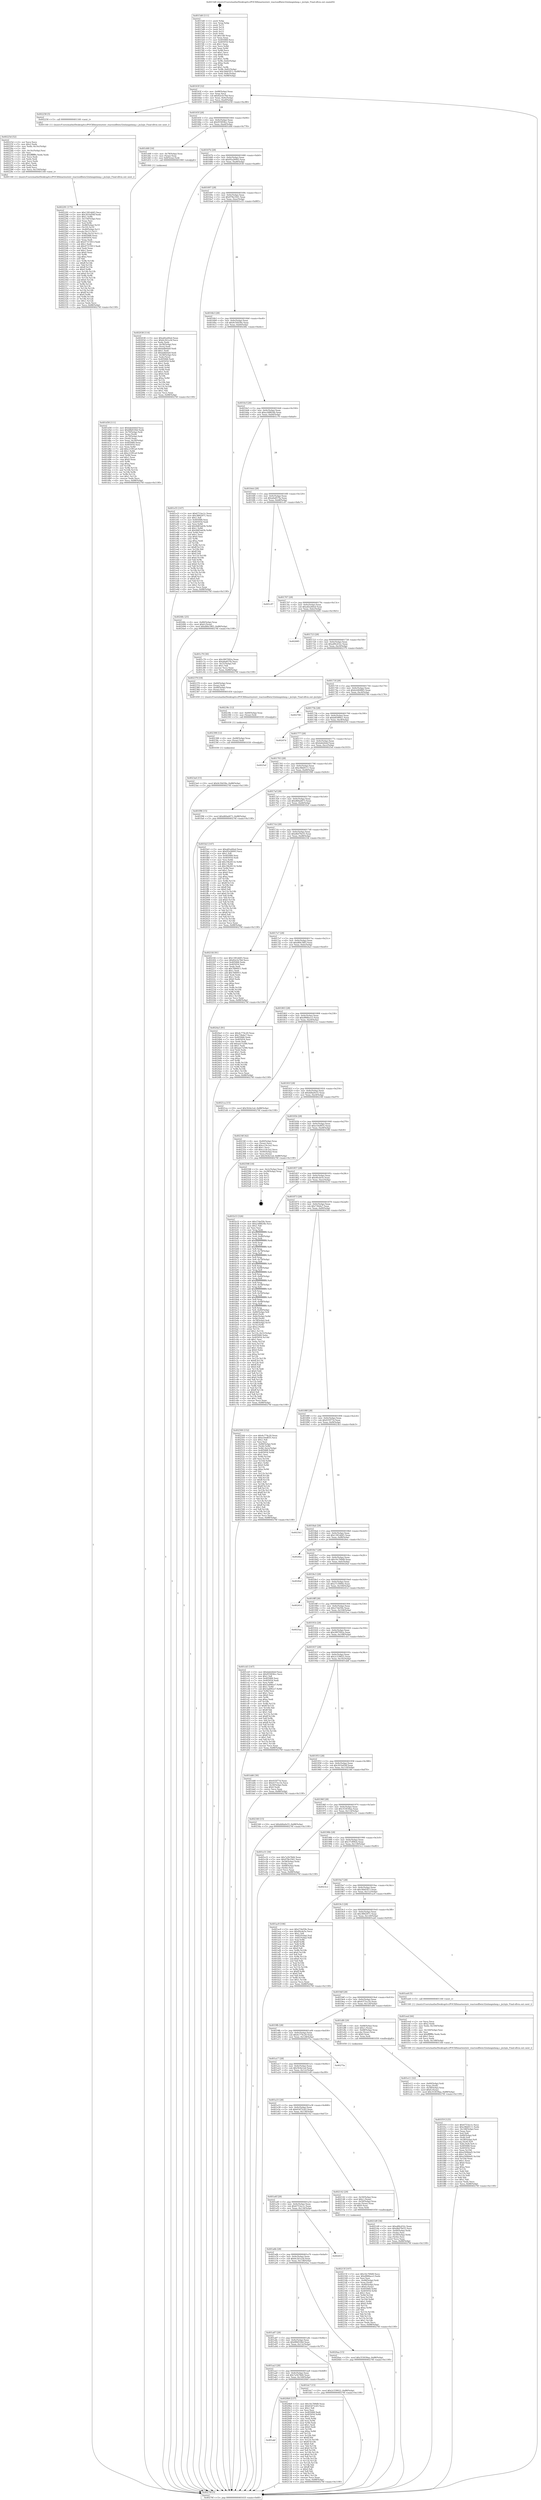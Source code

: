 digraph "0x4015d0" {
  label = "0x4015d0 (/mnt/c/Users/mathe/Desktop/tcc/POCII/binaries/extr_reactosdllwin32mlangmlang.c_jis2sjis_Final-ollvm.out::main(0))"
  labelloc = "t"
  node[shape=record]

  Entry [label="",width=0.3,height=0.3,shape=circle,fillcolor=black,style=filled]
  "0x40163f" [label="{
     0x40163f [32]\l
     | [instrs]\l
     &nbsp;&nbsp;0x40163f \<+6\>: mov -0x88(%rbp),%eax\l
     &nbsp;&nbsp;0x401645 \<+2\>: mov %eax,%ecx\l
     &nbsp;&nbsp;0x401647 \<+6\>: sub $0x82e5e76d,%ecx\l
     &nbsp;&nbsp;0x40164d \<+6\>: mov %eax,-0x9c(%rbp)\l
     &nbsp;&nbsp;0x401653 \<+6\>: mov %ecx,-0xa0(%rbp)\l
     &nbsp;&nbsp;0x401659 \<+6\>: je 0000000000402258 \<main+0xc88\>\l
  }"]
  "0x402258" [label="{
     0x402258 [5]\l
     | [instrs]\l
     &nbsp;&nbsp;0x402258 \<+5\>: call 0000000000401160 \<next_i\>\l
     | [calls]\l
     &nbsp;&nbsp;0x401160 \{1\} (/mnt/c/Users/mathe/Desktop/tcc/POCII/binaries/extr_reactosdllwin32mlangmlang.c_jis2sjis_Final-ollvm.out::next_i)\l
  }"]
  "0x40165f" [label="{
     0x40165f [28]\l
     | [instrs]\l
     &nbsp;&nbsp;0x40165f \<+5\>: jmp 0000000000401664 \<main+0x94\>\l
     &nbsp;&nbsp;0x401664 \<+6\>: mov -0x9c(%rbp),%eax\l
     &nbsp;&nbsp;0x40166a \<+5\>: sub $0x955858cc,%eax\l
     &nbsp;&nbsp;0x40166f \<+6\>: mov %eax,-0xa4(%rbp)\l
     &nbsp;&nbsp;0x401675 \<+6\>: je 0000000000401d48 \<main+0x778\>\l
  }"]
  Exit [label="",width=0.3,height=0.3,shape=circle,fillcolor=black,style=filled,peripheries=2]
  "0x401d48" [label="{
     0x401d48 [16]\l
     | [instrs]\l
     &nbsp;&nbsp;0x401d48 \<+4\>: mov -0x78(%rbp),%rax\l
     &nbsp;&nbsp;0x401d4c \<+3\>: mov (%rax),%rax\l
     &nbsp;&nbsp;0x401d4f \<+4\>: mov 0x8(%rax),%rdi\l
     &nbsp;&nbsp;0x401d53 \<+5\>: call 0000000000401060 \<atoi@plt\>\l
     | [calls]\l
     &nbsp;&nbsp;0x401060 \{1\} (unknown)\l
  }"]
  "0x40167b" [label="{
     0x40167b [28]\l
     | [instrs]\l
     &nbsp;&nbsp;0x40167b \<+5\>: jmp 0000000000401680 \<main+0xb0\>\l
     &nbsp;&nbsp;0x401680 \<+6\>: mov -0x9c(%rbp),%eax\l
     &nbsp;&nbsp;0x401686 \<+5\>: sub $0x95a26093,%eax\l
     &nbsp;&nbsp;0x40168b \<+6\>: mov %eax,-0xa8(%rbp)\l
     &nbsp;&nbsp;0x401691 \<+6\>: je 0000000000402038 \<main+0xa68\>\l
  }"]
  "0x4023a4" [label="{
     0x4023a4 [15]\l
     | [instrs]\l
     &nbsp;&nbsp;0x4023a4 \<+10\>: movl $0x9c50d39e,-0x88(%rbp)\l
     &nbsp;&nbsp;0x4023ae \<+5\>: jmp 000000000040276f \<main+0x119f\>\l
  }"]
  "0x402038" [label="{
     0x402038 [114]\l
     | [instrs]\l
     &nbsp;&nbsp;0x402038 \<+5\>: mov $0xa82a40ed,%eax\l
     &nbsp;&nbsp;0x40203d \<+5\>: mov $0x6c2b1a3d,%ecx\l
     &nbsp;&nbsp;0x402042 \<+2\>: xor %edx,%edx\l
     &nbsp;&nbsp;0x402044 \<+4\>: mov -0x58(%rbp),%rsi\l
     &nbsp;&nbsp;0x402048 \<+2\>: mov (%rsi),%edi\l
     &nbsp;&nbsp;0x40204a \<+6\>: add $0xbdbfefa9,%edi\l
     &nbsp;&nbsp;0x402050 \<+3\>: add $0x1,%edi\l
     &nbsp;&nbsp;0x402053 \<+6\>: sub $0xbdbfefa9,%edi\l
     &nbsp;&nbsp;0x402059 \<+4\>: mov -0x58(%rbp),%rsi\l
     &nbsp;&nbsp;0x40205d \<+2\>: mov %edi,(%rsi)\l
     &nbsp;&nbsp;0x40205f \<+7\>: mov 0x405068,%edi\l
     &nbsp;&nbsp;0x402066 \<+8\>: mov 0x405054,%r8d\l
     &nbsp;&nbsp;0x40206e \<+3\>: sub $0x1,%edx\l
     &nbsp;&nbsp;0x402071 \<+3\>: mov %edi,%r9d\l
     &nbsp;&nbsp;0x402074 \<+3\>: add %edx,%r9d\l
     &nbsp;&nbsp;0x402077 \<+4\>: imul %r9d,%edi\l
     &nbsp;&nbsp;0x40207b \<+3\>: and $0x1,%edi\l
     &nbsp;&nbsp;0x40207e \<+3\>: cmp $0x0,%edi\l
     &nbsp;&nbsp;0x402081 \<+4\>: sete %r10b\l
     &nbsp;&nbsp;0x402085 \<+4\>: cmp $0xa,%r8d\l
     &nbsp;&nbsp;0x402089 \<+4\>: setl %r11b\l
     &nbsp;&nbsp;0x40208d \<+3\>: mov %r10b,%bl\l
     &nbsp;&nbsp;0x402090 \<+3\>: and %r11b,%bl\l
     &nbsp;&nbsp;0x402093 \<+3\>: xor %r11b,%r10b\l
     &nbsp;&nbsp;0x402096 \<+3\>: or %r10b,%bl\l
     &nbsp;&nbsp;0x402099 \<+3\>: test $0x1,%bl\l
     &nbsp;&nbsp;0x40209c \<+3\>: cmovne %ecx,%eax\l
     &nbsp;&nbsp;0x40209f \<+6\>: mov %eax,-0x88(%rbp)\l
     &nbsp;&nbsp;0x4020a5 \<+5\>: jmp 000000000040276f \<main+0x119f\>\l
  }"]
  "0x401697" [label="{
     0x401697 [28]\l
     | [instrs]\l
     &nbsp;&nbsp;0x401697 \<+5\>: jmp 000000000040169c \<main+0xcc\>\l
     &nbsp;&nbsp;0x40169c \<+6\>: mov -0x9c(%rbp),%eax\l
     &nbsp;&nbsp;0x4016a2 \<+5\>: sub $0x978e3561,%eax\l
     &nbsp;&nbsp;0x4016a7 \<+6\>: mov %eax,-0xac(%rbp)\l
     &nbsp;&nbsp;0x4016ad \<+6\>: je 0000000000401e55 \<main+0x885\>\l
  }"]
  "0x402398" [label="{
     0x402398 [12]\l
     | [instrs]\l
     &nbsp;&nbsp;0x402398 \<+4\>: mov -0x48(%rbp),%rax\l
     &nbsp;&nbsp;0x40239c \<+3\>: mov (%rax),%rdi\l
     &nbsp;&nbsp;0x40239f \<+5\>: call 0000000000401030 \<free@plt\>\l
     | [calls]\l
     &nbsp;&nbsp;0x401030 \{1\} (unknown)\l
  }"]
  "0x401e55" [label="{
     0x401e55 [147]\l
     | [instrs]\l
     &nbsp;&nbsp;0x401e55 \<+5\>: mov $0x6753ec1c,%eax\l
     &nbsp;&nbsp;0x401e5a \<+5\>: mov $0x3f662971,%ecx\l
     &nbsp;&nbsp;0x401e5f \<+2\>: mov $0x1,%dl\l
     &nbsp;&nbsp;0x401e61 \<+7\>: mov 0x405068,%esi\l
     &nbsp;&nbsp;0x401e68 \<+7\>: mov 0x405054,%edi\l
     &nbsp;&nbsp;0x401e6f \<+3\>: mov %esi,%r8d\l
     &nbsp;&nbsp;0x401e72 \<+7\>: add $0x9d65ab5b,%r8d\l
     &nbsp;&nbsp;0x401e79 \<+4\>: sub $0x1,%r8d\l
     &nbsp;&nbsp;0x401e7d \<+7\>: sub $0x9d65ab5b,%r8d\l
     &nbsp;&nbsp;0x401e84 \<+4\>: imul %r8d,%esi\l
     &nbsp;&nbsp;0x401e88 \<+3\>: and $0x1,%esi\l
     &nbsp;&nbsp;0x401e8b \<+3\>: cmp $0x0,%esi\l
     &nbsp;&nbsp;0x401e8e \<+4\>: sete %r9b\l
     &nbsp;&nbsp;0x401e92 \<+3\>: cmp $0xa,%edi\l
     &nbsp;&nbsp;0x401e95 \<+4\>: setl %r10b\l
     &nbsp;&nbsp;0x401e99 \<+3\>: mov %r9b,%r11b\l
     &nbsp;&nbsp;0x401e9c \<+4\>: xor $0xff,%r11b\l
     &nbsp;&nbsp;0x401ea0 \<+3\>: mov %r10b,%bl\l
     &nbsp;&nbsp;0x401ea3 \<+3\>: xor $0xff,%bl\l
     &nbsp;&nbsp;0x401ea6 \<+3\>: xor $0x0,%dl\l
     &nbsp;&nbsp;0x401ea9 \<+3\>: mov %r11b,%r14b\l
     &nbsp;&nbsp;0x401eac \<+4\>: and $0x0,%r14b\l
     &nbsp;&nbsp;0x401eb0 \<+3\>: and %dl,%r9b\l
     &nbsp;&nbsp;0x401eb3 \<+3\>: mov %bl,%r15b\l
     &nbsp;&nbsp;0x401eb6 \<+4\>: and $0x0,%r15b\l
     &nbsp;&nbsp;0x401eba \<+3\>: and %dl,%r10b\l
     &nbsp;&nbsp;0x401ebd \<+3\>: or %r9b,%r14b\l
     &nbsp;&nbsp;0x401ec0 \<+3\>: or %r10b,%r15b\l
     &nbsp;&nbsp;0x401ec3 \<+3\>: xor %r15b,%r14b\l
     &nbsp;&nbsp;0x401ec6 \<+3\>: or %bl,%r11b\l
     &nbsp;&nbsp;0x401ec9 \<+4\>: xor $0xff,%r11b\l
     &nbsp;&nbsp;0x401ecd \<+3\>: or $0x0,%dl\l
     &nbsp;&nbsp;0x401ed0 \<+3\>: and %dl,%r11b\l
     &nbsp;&nbsp;0x401ed3 \<+3\>: or %r11b,%r14b\l
     &nbsp;&nbsp;0x401ed6 \<+4\>: test $0x1,%r14b\l
     &nbsp;&nbsp;0x401eda \<+3\>: cmovne %ecx,%eax\l
     &nbsp;&nbsp;0x401edd \<+6\>: mov %eax,-0x88(%rbp)\l
     &nbsp;&nbsp;0x401ee3 \<+5\>: jmp 000000000040276f \<main+0x119f\>\l
  }"]
  "0x4016b3" [label="{
     0x4016b3 [28]\l
     | [instrs]\l
     &nbsp;&nbsp;0x4016b3 \<+5\>: jmp 00000000004016b8 \<main+0xe8\>\l
     &nbsp;&nbsp;0x4016b8 \<+6\>: mov -0x9c(%rbp),%eax\l
     &nbsp;&nbsp;0x4016be \<+5\>: sub $0x9c50d39e,%eax\l
     &nbsp;&nbsp;0x4016c3 \<+6\>: mov %eax,-0xb0(%rbp)\l
     &nbsp;&nbsp;0x4016c9 \<+6\>: je 000000000040248c \<main+0xebc\>\l
  }"]
  "0x40238c" [label="{
     0x40238c [12]\l
     | [instrs]\l
     &nbsp;&nbsp;0x40238c \<+4\>: mov -0x60(%rbp),%rax\l
     &nbsp;&nbsp;0x402390 \<+3\>: mov (%rax),%rdi\l
     &nbsp;&nbsp;0x402393 \<+5\>: call 0000000000401030 \<free@plt\>\l
     | [calls]\l
     &nbsp;&nbsp;0x401030 \{1\} (unknown)\l
  }"]
  "0x40248c" [label="{
     0x40248c [25]\l
     | [instrs]\l
     &nbsp;&nbsp;0x40248c \<+4\>: mov -0x80(%rbp),%rax\l
     &nbsp;&nbsp;0x402490 \<+6\>: movl $0x0,(%rax)\l
     &nbsp;&nbsp;0x402496 \<+10\>: movl $0xd84c58f3,-0x88(%rbp)\l
     &nbsp;&nbsp;0x4024a0 \<+5\>: jmp 000000000040276f \<main+0x119f\>\l
  }"]
  "0x4016cf" [label="{
     0x4016cf [28]\l
     | [instrs]\l
     &nbsp;&nbsp;0x4016cf \<+5\>: jmp 00000000004016d4 \<main+0x104\>\l
     &nbsp;&nbsp;0x4016d4 \<+6\>: mov -0x9c(%rbp),%eax\l
     &nbsp;&nbsp;0x4016da \<+5\>: sub $0xa3d8824b,%eax\l
     &nbsp;&nbsp;0x4016df \<+6\>: mov %eax,-0xb4(%rbp)\l
     &nbsp;&nbsp;0x4016e5 \<+6\>: je 0000000000401c79 \<main+0x6a9\>\l
  }"]
  "0x402291" [label="{
     0x402291 [175]\l
     | [instrs]\l
     &nbsp;&nbsp;0x402291 \<+5\>: mov $0x1381dd45,%ecx\l
     &nbsp;&nbsp;0x402296 \<+5\>: mov $0x301bd56f,%edx\l
     &nbsp;&nbsp;0x40229b \<+3\>: mov $0x1,%r8b\l
     &nbsp;&nbsp;0x40229e \<+6\>: mov -0x150(%rbp),%esi\l
     &nbsp;&nbsp;0x4022a4 \<+3\>: imul %eax,%esi\l
     &nbsp;&nbsp;0x4022a7 \<+3\>: mov %sil,%r9b\l
     &nbsp;&nbsp;0x4022aa \<+4\>: mov -0x48(%rbp),%r10\l
     &nbsp;&nbsp;0x4022ae \<+3\>: mov (%r10),%r10\l
     &nbsp;&nbsp;0x4022b1 \<+4\>: mov -0x40(%rbp),%r11\l
     &nbsp;&nbsp;0x4022b5 \<+3\>: movslq (%r11),%r11\l
     &nbsp;&nbsp;0x4022b8 \<+4\>: mov %r9b,(%r10,%r11,1)\l
     &nbsp;&nbsp;0x4022bc \<+7\>: mov 0x405068,%eax\l
     &nbsp;&nbsp;0x4022c3 \<+7\>: mov 0x405054,%esi\l
     &nbsp;&nbsp;0x4022ca \<+2\>: mov %eax,%edi\l
     &nbsp;&nbsp;0x4022cc \<+6\>: add $0x47315913,%edi\l
     &nbsp;&nbsp;0x4022d2 \<+3\>: sub $0x1,%edi\l
     &nbsp;&nbsp;0x4022d5 \<+6\>: sub $0x47315913,%edi\l
     &nbsp;&nbsp;0x4022db \<+3\>: imul %edi,%eax\l
     &nbsp;&nbsp;0x4022de \<+3\>: and $0x1,%eax\l
     &nbsp;&nbsp;0x4022e1 \<+3\>: cmp $0x0,%eax\l
     &nbsp;&nbsp;0x4022e4 \<+4\>: sete %r9b\l
     &nbsp;&nbsp;0x4022e8 \<+3\>: cmp $0xa,%esi\l
     &nbsp;&nbsp;0x4022eb \<+3\>: setl %bl\l
     &nbsp;&nbsp;0x4022ee \<+3\>: mov %r9b,%r14b\l
     &nbsp;&nbsp;0x4022f1 \<+4\>: xor $0xff,%r14b\l
     &nbsp;&nbsp;0x4022f5 \<+3\>: mov %bl,%r15b\l
     &nbsp;&nbsp;0x4022f8 \<+4\>: xor $0xff,%r15b\l
     &nbsp;&nbsp;0x4022fc \<+4\>: xor $0x0,%r8b\l
     &nbsp;&nbsp;0x402300 \<+3\>: mov %r14b,%r12b\l
     &nbsp;&nbsp;0x402303 \<+4\>: and $0x0,%r12b\l
     &nbsp;&nbsp;0x402307 \<+3\>: and %r8b,%r9b\l
     &nbsp;&nbsp;0x40230a \<+3\>: mov %r15b,%r13b\l
     &nbsp;&nbsp;0x40230d \<+4\>: and $0x0,%r13b\l
     &nbsp;&nbsp;0x402311 \<+3\>: and %r8b,%bl\l
     &nbsp;&nbsp;0x402314 \<+3\>: or %r9b,%r12b\l
     &nbsp;&nbsp;0x402317 \<+3\>: or %bl,%r13b\l
     &nbsp;&nbsp;0x40231a \<+3\>: xor %r13b,%r12b\l
     &nbsp;&nbsp;0x40231d \<+3\>: or %r15b,%r14b\l
     &nbsp;&nbsp;0x402320 \<+4\>: xor $0xff,%r14b\l
     &nbsp;&nbsp;0x402324 \<+4\>: or $0x0,%r8b\l
     &nbsp;&nbsp;0x402328 \<+3\>: and %r8b,%r14b\l
     &nbsp;&nbsp;0x40232b \<+3\>: or %r14b,%r12b\l
     &nbsp;&nbsp;0x40232e \<+4\>: test $0x1,%r12b\l
     &nbsp;&nbsp;0x402332 \<+3\>: cmovne %edx,%ecx\l
     &nbsp;&nbsp;0x402335 \<+6\>: mov %ecx,-0x88(%rbp)\l
     &nbsp;&nbsp;0x40233b \<+5\>: jmp 000000000040276f \<main+0x119f\>\l
  }"]
  "0x401c79" [label="{
     0x401c79 [30]\l
     | [instrs]\l
     &nbsp;&nbsp;0x401c79 \<+5\>: mov $0x2807092a,%eax\l
     &nbsp;&nbsp;0x401c7e \<+5\>: mov $0xa6a857fa,%ecx\l
     &nbsp;&nbsp;0x401c83 \<+3\>: mov -0x31(%rbp),%dl\l
     &nbsp;&nbsp;0x401c86 \<+3\>: test $0x1,%dl\l
     &nbsp;&nbsp;0x401c89 \<+3\>: cmovne %ecx,%eax\l
     &nbsp;&nbsp;0x401c8c \<+6\>: mov %eax,-0x88(%rbp)\l
     &nbsp;&nbsp;0x401c92 \<+5\>: jmp 000000000040276f \<main+0x119f\>\l
  }"]
  "0x4016eb" [label="{
     0x4016eb [28]\l
     | [instrs]\l
     &nbsp;&nbsp;0x4016eb \<+5\>: jmp 00000000004016f0 \<main+0x120\>\l
     &nbsp;&nbsp;0x4016f0 \<+6\>: mov -0x9c(%rbp),%eax\l
     &nbsp;&nbsp;0x4016f6 \<+5\>: sub $0xa6a857fa,%eax\l
     &nbsp;&nbsp;0x4016fb \<+6\>: mov %eax,-0xb8(%rbp)\l
     &nbsp;&nbsp;0x401701 \<+6\>: je 0000000000401c97 \<main+0x6c7\>\l
  }"]
  "0x40225d" [label="{
     0x40225d [52]\l
     | [instrs]\l
     &nbsp;&nbsp;0x40225d \<+2\>: xor %ecx,%ecx\l
     &nbsp;&nbsp;0x40225f \<+5\>: mov $0x2,%edx\l
     &nbsp;&nbsp;0x402264 \<+6\>: mov %edx,-0x14c(%rbp)\l
     &nbsp;&nbsp;0x40226a \<+1\>: cltd\l
     &nbsp;&nbsp;0x40226b \<+6\>: mov -0x14c(%rbp),%esi\l
     &nbsp;&nbsp;0x402271 \<+2\>: idiv %esi\l
     &nbsp;&nbsp;0x402273 \<+6\>: imul $0xfffffffe,%edx,%edx\l
     &nbsp;&nbsp;0x402279 \<+2\>: mov %ecx,%edi\l
     &nbsp;&nbsp;0x40227b \<+2\>: sub %edx,%edi\l
     &nbsp;&nbsp;0x40227d \<+2\>: mov %ecx,%edx\l
     &nbsp;&nbsp;0x40227f \<+3\>: sub $0x1,%edx\l
     &nbsp;&nbsp;0x402282 \<+2\>: add %edx,%edi\l
     &nbsp;&nbsp;0x402284 \<+2\>: sub %edi,%ecx\l
     &nbsp;&nbsp;0x402286 \<+6\>: mov %ecx,-0x150(%rbp)\l
     &nbsp;&nbsp;0x40228c \<+5\>: call 0000000000401160 \<next_i\>\l
     | [calls]\l
     &nbsp;&nbsp;0x401160 \{1\} (/mnt/c/Users/mathe/Desktop/tcc/POCII/binaries/extr_reactosdllwin32mlangmlang.c_jis2sjis_Final-ollvm.out::next_i)\l
  }"]
  "0x401c97" [label="{
     0x401c97\l
  }", style=dashed]
  "0x401707" [label="{
     0x401707 [28]\l
     | [instrs]\l
     &nbsp;&nbsp;0x401707 \<+5\>: jmp 000000000040170c \<main+0x13c\>\l
     &nbsp;&nbsp;0x40170c \<+6\>: mov -0x9c(%rbp),%eax\l
     &nbsp;&nbsp;0x401712 \<+5\>: sub $0xa82a40ed,%eax\l
     &nbsp;&nbsp;0x401717 \<+6\>: mov %eax,-0xbc(%rbp)\l
     &nbsp;&nbsp;0x40171d \<+6\>: je 0000000000402685 \<main+0x10b5\>\l
  }"]
  "0x40215f" [label="{
     0x40215f [107]\l
     | [instrs]\l
     &nbsp;&nbsp;0x40215f \<+5\>: mov $0x16c769d9,%ecx\l
     &nbsp;&nbsp;0x402164 \<+5\>: mov $0xd968ace3,%edx\l
     &nbsp;&nbsp;0x402169 \<+2\>: xor %esi,%esi\l
     &nbsp;&nbsp;0x40216b \<+4\>: mov -0x48(%rbp),%rdi\l
     &nbsp;&nbsp;0x40216f \<+3\>: mov %rax,(%rdi)\l
     &nbsp;&nbsp;0x402172 \<+4\>: mov -0x40(%rbp),%rax\l
     &nbsp;&nbsp;0x402176 \<+6\>: movl $0x0,(%rax)\l
     &nbsp;&nbsp;0x40217c \<+8\>: mov 0x405068,%r8d\l
     &nbsp;&nbsp;0x402184 \<+8\>: mov 0x405054,%r9d\l
     &nbsp;&nbsp;0x40218c \<+3\>: sub $0x1,%esi\l
     &nbsp;&nbsp;0x40218f \<+3\>: mov %r8d,%r10d\l
     &nbsp;&nbsp;0x402192 \<+3\>: add %esi,%r10d\l
     &nbsp;&nbsp;0x402195 \<+4\>: imul %r10d,%r8d\l
     &nbsp;&nbsp;0x402199 \<+4\>: and $0x1,%r8d\l
     &nbsp;&nbsp;0x40219d \<+4\>: cmp $0x0,%r8d\l
     &nbsp;&nbsp;0x4021a1 \<+4\>: sete %r11b\l
     &nbsp;&nbsp;0x4021a5 \<+4\>: cmp $0xa,%r9d\l
     &nbsp;&nbsp;0x4021a9 \<+3\>: setl %bl\l
     &nbsp;&nbsp;0x4021ac \<+3\>: mov %r11b,%r14b\l
     &nbsp;&nbsp;0x4021af \<+3\>: and %bl,%r14b\l
     &nbsp;&nbsp;0x4021b2 \<+3\>: xor %bl,%r11b\l
     &nbsp;&nbsp;0x4021b5 \<+3\>: or %r11b,%r14b\l
     &nbsp;&nbsp;0x4021b8 \<+4\>: test $0x1,%r14b\l
     &nbsp;&nbsp;0x4021bc \<+3\>: cmovne %edx,%ecx\l
     &nbsp;&nbsp;0x4021bf \<+6\>: mov %ecx,-0x88(%rbp)\l
     &nbsp;&nbsp;0x4021c5 \<+5\>: jmp 000000000040276f \<main+0x119f\>\l
  }"]
  "0x402685" [label="{
     0x402685\l
  }", style=dashed]
  "0x401723" [label="{
     0x401723 [28]\l
     | [instrs]\l
     &nbsp;&nbsp;0x401723 \<+5\>: jmp 0000000000401728 \<main+0x158\>\l
     &nbsp;&nbsp;0x401728 \<+6\>: mov -0x9c(%rbp),%eax\l
     &nbsp;&nbsp;0x40172e \<+5\>: sub $0xa89cd32c,%eax\l
     &nbsp;&nbsp;0x401733 \<+6\>: mov %eax,-0xc0(%rbp)\l
     &nbsp;&nbsp;0x401739 \<+6\>: je 0000000000402379 \<main+0xda9\>\l
  }"]
  "0x401abf" [label="{
     0x401abf\l
  }", style=dashed]
  "0x402379" [label="{
     0x402379 [19]\l
     | [instrs]\l
     &nbsp;&nbsp;0x402379 \<+4\>: mov -0x60(%rbp),%rax\l
     &nbsp;&nbsp;0x40237d \<+3\>: mov (%rax),%rdi\l
     &nbsp;&nbsp;0x402380 \<+4\>: mov -0x48(%rbp),%rax\l
     &nbsp;&nbsp;0x402384 \<+3\>: mov (%rax),%rsi\l
     &nbsp;&nbsp;0x402387 \<+5\>: call 0000000000401450 \<jis2sjis\>\l
     | [calls]\l
     &nbsp;&nbsp;0x401450 \{1\} (/mnt/c/Users/mathe/Desktop/tcc/POCII/binaries/extr_reactosdllwin32mlangmlang.c_jis2sjis_Final-ollvm.out::jis2sjis)\l
  }"]
  "0x40173f" [label="{
     0x40173f [28]\l
     | [instrs]\l
     &nbsp;&nbsp;0x40173f \<+5\>: jmp 0000000000401744 \<main+0x174\>\l
     &nbsp;&nbsp;0x401744 \<+6\>: mov -0x9c(%rbp),%eax\l
     &nbsp;&nbsp;0x40174a \<+5\>: sub $0xb2d44865,%eax\l
     &nbsp;&nbsp;0x40174f \<+6\>: mov %eax,-0xc4(%rbp)\l
     &nbsp;&nbsp;0x401755 \<+6\>: je 0000000000402746 \<main+0x1176\>\l
  }"]
  "0x4020b9" [label="{
     0x4020b9 [137]\l
     | [instrs]\l
     &nbsp;&nbsp;0x4020b9 \<+5\>: mov $0x16c769d9,%eax\l
     &nbsp;&nbsp;0x4020be \<+5\>: mov $0x63d72cb5,%ecx\l
     &nbsp;&nbsp;0x4020c3 \<+2\>: mov $0x1,%dl\l
     &nbsp;&nbsp;0x4020c5 \<+2\>: xor %esi,%esi\l
     &nbsp;&nbsp;0x4020c7 \<+7\>: mov 0x405068,%edi\l
     &nbsp;&nbsp;0x4020ce \<+8\>: mov 0x405054,%r8d\l
     &nbsp;&nbsp;0x4020d6 \<+3\>: sub $0x1,%esi\l
     &nbsp;&nbsp;0x4020d9 \<+3\>: mov %edi,%r9d\l
     &nbsp;&nbsp;0x4020dc \<+3\>: add %esi,%r9d\l
     &nbsp;&nbsp;0x4020df \<+4\>: imul %r9d,%edi\l
     &nbsp;&nbsp;0x4020e3 \<+3\>: and $0x1,%edi\l
     &nbsp;&nbsp;0x4020e6 \<+3\>: cmp $0x0,%edi\l
     &nbsp;&nbsp;0x4020e9 \<+4\>: sete %r10b\l
     &nbsp;&nbsp;0x4020ed \<+4\>: cmp $0xa,%r8d\l
     &nbsp;&nbsp;0x4020f1 \<+4\>: setl %r11b\l
     &nbsp;&nbsp;0x4020f5 \<+3\>: mov %r10b,%bl\l
     &nbsp;&nbsp;0x4020f8 \<+3\>: xor $0xff,%bl\l
     &nbsp;&nbsp;0x4020fb \<+3\>: mov %r11b,%r14b\l
     &nbsp;&nbsp;0x4020fe \<+4\>: xor $0xff,%r14b\l
     &nbsp;&nbsp;0x402102 \<+3\>: xor $0x0,%dl\l
     &nbsp;&nbsp;0x402105 \<+3\>: mov %bl,%r15b\l
     &nbsp;&nbsp;0x402108 \<+4\>: and $0x0,%r15b\l
     &nbsp;&nbsp;0x40210c \<+3\>: and %dl,%r10b\l
     &nbsp;&nbsp;0x40210f \<+3\>: mov %r14b,%r12b\l
     &nbsp;&nbsp;0x402112 \<+4\>: and $0x0,%r12b\l
     &nbsp;&nbsp;0x402116 \<+3\>: and %dl,%r11b\l
     &nbsp;&nbsp;0x402119 \<+3\>: or %r10b,%r15b\l
     &nbsp;&nbsp;0x40211c \<+3\>: or %r11b,%r12b\l
     &nbsp;&nbsp;0x40211f \<+3\>: xor %r12b,%r15b\l
     &nbsp;&nbsp;0x402122 \<+3\>: or %r14b,%bl\l
     &nbsp;&nbsp;0x402125 \<+3\>: xor $0xff,%bl\l
     &nbsp;&nbsp;0x402128 \<+3\>: or $0x0,%dl\l
     &nbsp;&nbsp;0x40212b \<+2\>: and %dl,%bl\l
     &nbsp;&nbsp;0x40212d \<+3\>: or %bl,%r15b\l
     &nbsp;&nbsp;0x402130 \<+4\>: test $0x1,%r15b\l
     &nbsp;&nbsp;0x402134 \<+3\>: cmovne %ecx,%eax\l
     &nbsp;&nbsp;0x402137 \<+6\>: mov %eax,-0x88(%rbp)\l
     &nbsp;&nbsp;0x40213d \<+5\>: jmp 000000000040276f \<main+0x119f\>\l
  }"]
  "0x402746" [label="{
     0x402746\l
  }", style=dashed]
  "0x40175b" [label="{
     0x40175b [28]\l
     | [instrs]\l
     &nbsp;&nbsp;0x40175b \<+5\>: jmp 0000000000401760 \<main+0x190\>\l
     &nbsp;&nbsp;0x401760 \<+6\>: mov -0x9c(%rbp),%eax\l
     &nbsp;&nbsp;0x401766 \<+5\>: sub $0xb859f9a1,%eax\l
     &nbsp;&nbsp;0x40176b \<+6\>: mov %eax,-0xc8(%rbp)\l
     &nbsp;&nbsp;0x401771 \<+6\>: je 000000000040247d \<main+0xead\>\l
  }"]
  "0x401f19" [label="{
     0x401f19 [125]\l
     | [instrs]\l
     &nbsp;&nbsp;0x401f19 \<+5\>: mov $0x6753ec1c,%ecx\l
     &nbsp;&nbsp;0x401f1e \<+5\>: mov $0xc9bb9111,%edx\l
     &nbsp;&nbsp;0x401f23 \<+6\>: mov -0x148(%rbp),%esi\l
     &nbsp;&nbsp;0x401f29 \<+3\>: imul %eax,%esi\l
     &nbsp;&nbsp;0x401f2c \<+3\>: mov %sil,%dil\l
     &nbsp;&nbsp;0x401f2f \<+4\>: mov -0x60(%rbp),%r8\l
     &nbsp;&nbsp;0x401f33 \<+3\>: mov (%r8),%r8\l
     &nbsp;&nbsp;0x401f36 \<+4\>: mov -0x58(%rbp),%r9\l
     &nbsp;&nbsp;0x401f3a \<+3\>: movslq (%r9),%r9\l
     &nbsp;&nbsp;0x401f3d \<+4\>: mov %dil,(%r8,%r9,1)\l
     &nbsp;&nbsp;0x401f41 \<+7\>: mov 0x405068,%eax\l
     &nbsp;&nbsp;0x401f48 \<+7\>: mov 0x405054,%esi\l
     &nbsp;&nbsp;0x401f4f \<+3\>: mov %eax,%r10d\l
     &nbsp;&nbsp;0x401f52 \<+7\>: sub $0xa509bbd5,%r10d\l
     &nbsp;&nbsp;0x401f59 \<+4\>: sub $0x1,%r10d\l
     &nbsp;&nbsp;0x401f5d \<+7\>: add $0xa509bbd5,%r10d\l
     &nbsp;&nbsp;0x401f64 \<+4\>: imul %r10d,%eax\l
     &nbsp;&nbsp;0x401f68 \<+3\>: and $0x1,%eax\l
     &nbsp;&nbsp;0x401f6b \<+3\>: cmp $0x0,%eax\l
     &nbsp;&nbsp;0x401f6e \<+4\>: sete %dil\l
     &nbsp;&nbsp;0x401f72 \<+3\>: cmp $0xa,%esi\l
     &nbsp;&nbsp;0x401f75 \<+4\>: setl %r11b\l
     &nbsp;&nbsp;0x401f79 \<+3\>: mov %dil,%bl\l
     &nbsp;&nbsp;0x401f7c \<+3\>: and %r11b,%bl\l
     &nbsp;&nbsp;0x401f7f \<+3\>: xor %r11b,%dil\l
     &nbsp;&nbsp;0x401f82 \<+3\>: or %dil,%bl\l
     &nbsp;&nbsp;0x401f85 \<+3\>: test $0x1,%bl\l
     &nbsp;&nbsp;0x401f88 \<+3\>: cmovne %edx,%ecx\l
     &nbsp;&nbsp;0x401f8b \<+6\>: mov %ecx,-0x88(%rbp)\l
     &nbsp;&nbsp;0x401f91 \<+5\>: jmp 000000000040276f \<main+0x119f\>\l
  }"]
  "0x40247d" [label="{
     0x40247d\l
  }", style=dashed]
  "0x401777" [label="{
     0x401777 [28]\l
     | [instrs]\l
     &nbsp;&nbsp;0x401777 \<+5\>: jmp 000000000040177c \<main+0x1ac\>\l
     &nbsp;&nbsp;0x40177c \<+6\>: mov -0x9c(%rbp),%eax\l
     &nbsp;&nbsp;0x401782 \<+5\>: sub $0xbdeb4def,%eax\l
     &nbsp;&nbsp;0x401787 \<+6\>: mov %eax,-0xcc(%rbp)\l
     &nbsp;&nbsp;0x40178d \<+6\>: je 00000000004025ef \<main+0x101f\>\l
  }"]
  "0x401eed" [label="{
     0x401eed [44]\l
     | [instrs]\l
     &nbsp;&nbsp;0x401eed \<+2\>: xor %ecx,%ecx\l
     &nbsp;&nbsp;0x401eef \<+5\>: mov $0x2,%edx\l
     &nbsp;&nbsp;0x401ef4 \<+6\>: mov %edx,-0x144(%rbp)\l
     &nbsp;&nbsp;0x401efa \<+1\>: cltd\l
     &nbsp;&nbsp;0x401efb \<+6\>: mov -0x144(%rbp),%esi\l
     &nbsp;&nbsp;0x401f01 \<+2\>: idiv %esi\l
     &nbsp;&nbsp;0x401f03 \<+6\>: imul $0xfffffffe,%edx,%edx\l
     &nbsp;&nbsp;0x401f09 \<+3\>: sub $0x1,%ecx\l
     &nbsp;&nbsp;0x401f0c \<+2\>: sub %ecx,%edx\l
     &nbsp;&nbsp;0x401f0e \<+6\>: mov %edx,-0x148(%rbp)\l
     &nbsp;&nbsp;0x401f14 \<+5\>: call 0000000000401160 \<next_i\>\l
     | [calls]\l
     &nbsp;&nbsp;0x401160 \{1\} (/mnt/c/Users/mathe/Desktop/tcc/POCII/binaries/extr_reactosdllwin32mlangmlang.c_jis2sjis_Final-ollvm.out::next_i)\l
  }"]
  "0x4025ef" [label="{
     0x4025ef\l
  }", style=dashed]
  "0x401793" [label="{
     0x401793 [28]\l
     | [instrs]\l
     &nbsp;&nbsp;0x401793 \<+5\>: jmp 0000000000401798 \<main+0x1c8\>\l
     &nbsp;&nbsp;0x401798 \<+6\>: mov -0x9c(%rbp),%eax\l
     &nbsp;&nbsp;0x40179e \<+5\>: sub $0xc9bb9111,%eax\l
     &nbsp;&nbsp;0x4017a3 \<+6\>: mov %eax,-0xd0(%rbp)\l
     &nbsp;&nbsp;0x4017a9 \<+6\>: je 0000000000401f96 \<main+0x9c6\>\l
  }"]
  "0x401e11" [label="{
     0x401e11 [32]\l
     | [instrs]\l
     &nbsp;&nbsp;0x401e11 \<+4\>: mov -0x60(%rbp),%rdi\l
     &nbsp;&nbsp;0x401e15 \<+3\>: mov %rax,(%rdi)\l
     &nbsp;&nbsp;0x401e18 \<+4\>: mov -0x58(%rbp),%rax\l
     &nbsp;&nbsp;0x401e1c \<+6\>: movl $0x0,(%rax)\l
     &nbsp;&nbsp;0x401e22 \<+10\>: movl $0x353039aa,-0x88(%rbp)\l
     &nbsp;&nbsp;0x401e2c \<+5\>: jmp 000000000040276f \<main+0x119f\>\l
  }"]
  "0x401f96" [label="{
     0x401f96 [15]\l
     | [instrs]\l
     &nbsp;&nbsp;0x401f96 \<+10\>: movl $0xd60ad473,-0x88(%rbp)\l
     &nbsp;&nbsp;0x401fa0 \<+5\>: jmp 000000000040276f \<main+0x119f\>\l
  }"]
  "0x4017af" [label="{
     0x4017af [28]\l
     | [instrs]\l
     &nbsp;&nbsp;0x4017af \<+5\>: jmp 00000000004017b4 \<main+0x1e4\>\l
     &nbsp;&nbsp;0x4017b4 \<+6\>: mov -0x9c(%rbp),%eax\l
     &nbsp;&nbsp;0x4017ba \<+5\>: sub $0xd60ad473,%eax\l
     &nbsp;&nbsp;0x4017bf \<+6\>: mov %eax,-0xd4(%rbp)\l
     &nbsp;&nbsp;0x4017c5 \<+6\>: je 0000000000401fa5 \<main+0x9d5\>\l
  }"]
  "0x401aa3" [label="{
     0x401aa3 [28]\l
     | [instrs]\l
     &nbsp;&nbsp;0x401aa3 \<+5\>: jmp 0000000000401aa8 \<main+0x4d8\>\l
     &nbsp;&nbsp;0x401aa8 \<+6\>: mov -0x9c(%rbp),%eax\l
     &nbsp;&nbsp;0x401aae \<+5\>: sub $0x7a5b78d4,%eax\l
     &nbsp;&nbsp;0x401ab3 \<+6\>: mov %eax,-0x140(%rbp)\l
     &nbsp;&nbsp;0x401ab9 \<+6\>: je 00000000004020b9 \<main+0xae9\>\l
  }"]
  "0x401fa5" [label="{
     0x401fa5 [147]\l
     | [instrs]\l
     &nbsp;&nbsp;0x401fa5 \<+5\>: mov $0xa82a40ed,%eax\l
     &nbsp;&nbsp;0x401faa \<+5\>: mov $0x95a26093,%ecx\l
     &nbsp;&nbsp;0x401faf \<+2\>: mov $0x1,%dl\l
     &nbsp;&nbsp;0x401fb1 \<+7\>: mov 0x405068,%esi\l
     &nbsp;&nbsp;0x401fb8 \<+7\>: mov 0x405054,%edi\l
     &nbsp;&nbsp;0x401fbf \<+3\>: mov %esi,%r8d\l
     &nbsp;&nbsp;0x401fc2 \<+7\>: add $0x19b28132,%r8d\l
     &nbsp;&nbsp;0x401fc9 \<+4\>: sub $0x1,%r8d\l
     &nbsp;&nbsp;0x401fcd \<+7\>: sub $0x19b28132,%r8d\l
     &nbsp;&nbsp;0x401fd4 \<+4\>: imul %r8d,%esi\l
     &nbsp;&nbsp;0x401fd8 \<+3\>: and $0x1,%esi\l
     &nbsp;&nbsp;0x401fdb \<+3\>: cmp $0x0,%esi\l
     &nbsp;&nbsp;0x401fde \<+4\>: sete %r9b\l
     &nbsp;&nbsp;0x401fe2 \<+3\>: cmp $0xa,%edi\l
     &nbsp;&nbsp;0x401fe5 \<+4\>: setl %r10b\l
     &nbsp;&nbsp;0x401fe9 \<+3\>: mov %r9b,%r11b\l
     &nbsp;&nbsp;0x401fec \<+4\>: xor $0xff,%r11b\l
     &nbsp;&nbsp;0x401ff0 \<+3\>: mov %r10b,%bl\l
     &nbsp;&nbsp;0x401ff3 \<+3\>: xor $0xff,%bl\l
     &nbsp;&nbsp;0x401ff6 \<+3\>: xor $0x0,%dl\l
     &nbsp;&nbsp;0x401ff9 \<+3\>: mov %r11b,%r14b\l
     &nbsp;&nbsp;0x401ffc \<+4\>: and $0x0,%r14b\l
     &nbsp;&nbsp;0x402000 \<+3\>: and %dl,%r9b\l
     &nbsp;&nbsp;0x402003 \<+3\>: mov %bl,%r15b\l
     &nbsp;&nbsp;0x402006 \<+4\>: and $0x0,%r15b\l
     &nbsp;&nbsp;0x40200a \<+3\>: and %dl,%r10b\l
     &nbsp;&nbsp;0x40200d \<+3\>: or %r9b,%r14b\l
     &nbsp;&nbsp;0x402010 \<+3\>: or %r10b,%r15b\l
     &nbsp;&nbsp;0x402013 \<+3\>: xor %r15b,%r14b\l
     &nbsp;&nbsp;0x402016 \<+3\>: or %bl,%r11b\l
     &nbsp;&nbsp;0x402019 \<+4\>: xor $0xff,%r11b\l
     &nbsp;&nbsp;0x40201d \<+3\>: or $0x0,%dl\l
     &nbsp;&nbsp;0x402020 \<+3\>: and %dl,%r11b\l
     &nbsp;&nbsp;0x402023 \<+3\>: or %r11b,%r14b\l
     &nbsp;&nbsp;0x402026 \<+4\>: test $0x1,%r14b\l
     &nbsp;&nbsp;0x40202a \<+3\>: cmovne %ecx,%eax\l
     &nbsp;&nbsp;0x40202d \<+6\>: mov %eax,-0x88(%rbp)\l
     &nbsp;&nbsp;0x402033 \<+5\>: jmp 000000000040276f \<main+0x119f\>\l
  }"]
  "0x4017cb" [label="{
     0x4017cb [28]\l
     | [instrs]\l
     &nbsp;&nbsp;0x4017cb \<+5\>: jmp 00000000004017d0 \<main+0x200\>\l
     &nbsp;&nbsp;0x4017d0 \<+6\>: mov -0x9c(%rbp),%eax\l
     &nbsp;&nbsp;0x4017d6 \<+5\>: sub $0xd6d79e55,%eax\l
     &nbsp;&nbsp;0x4017db \<+6\>: mov %eax,-0xd8(%rbp)\l
     &nbsp;&nbsp;0x4017e1 \<+6\>: je 00000000004021fd \<main+0xc2d\>\l
  }"]
  "0x401dc7" [label="{
     0x401dc7 [15]\l
     | [instrs]\l
     &nbsp;&nbsp;0x401dc7 \<+10\>: movl $0x2c539022,-0x88(%rbp)\l
     &nbsp;&nbsp;0x401dd1 \<+5\>: jmp 000000000040276f \<main+0x119f\>\l
  }"]
  "0x4021fd" [label="{
     0x4021fd [91]\l
     | [instrs]\l
     &nbsp;&nbsp;0x4021fd \<+5\>: mov $0x1381dd45,%eax\l
     &nbsp;&nbsp;0x402202 \<+5\>: mov $0x82e5e76d,%ecx\l
     &nbsp;&nbsp;0x402207 \<+7\>: mov 0x405068,%edx\l
     &nbsp;&nbsp;0x40220e \<+7\>: mov 0x405054,%esi\l
     &nbsp;&nbsp;0x402215 \<+2\>: mov %edx,%edi\l
     &nbsp;&nbsp;0x402217 \<+6\>: sub $0x7684911,%edi\l
     &nbsp;&nbsp;0x40221d \<+3\>: sub $0x1,%edi\l
     &nbsp;&nbsp;0x402220 \<+6\>: add $0x7684911,%edi\l
     &nbsp;&nbsp;0x402226 \<+3\>: imul %edi,%edx\l
     &nbsp;&nbsp;0x402229 \<+3\>: and $0x1,%edx\l
     &nbsp;&nbsp;0x40222c \<+3\>: cmp $0x0,%edx\l
     &nbsp;&nbsp;0x40222f \<+4\>: sete %r8b\l
     &nbsp;&nbsp;0x402233 \<+3\>: cmp $0xa,%esi\l
     &nbsp;&nbsp;0x402236 \<+4\>: setl %r9b\l
     &nbsp;&nbsp;0x40223a \<+3\>: mov %r8b,%r10b\l
     &nbsp;&nbsp;0x40223d \<+3\>: and %r9b,%r10b\l
     &nbsp;&nbsp;0x402240 \<+3\>: xor %r9b,%r8b\l
     &nbsp;&nbsp;0x402243 \<+3\>: or %r8b,%r10b\l
     &nbsp;&nbsp;0x402246 \<+4\>: test $0x1,%r10b\l
     &nbsp;&nbsp;0x40224a \<+3\>: cmovne %ecx,%eax\l
     &nbsp;&nbsp;0x40224d \<+6\>: mov %eax,-0x88(%rbp)\l
     &nbsp;&nbsp;0x402253 \<+5\>: jmp 000000000040276f \<main+0x119f\>\l
  }"]
  "0x4017e7" [label="{
     0x4017e7 [28]\l
     | [instrs]\l
     &nbsp;&nbsp;0x4017e7 \<+5\>: jmp 00000000004017ec \<main+0x21c\>\l
     &nbsp;&nbsp;0x4017ec \<+6\>: mov -0x9c(%rbp),%eax\l
     &nbsp;&nbsp;0x4017f2 \<+5\>: sub $0xd84c58f3,%eax\l
     &nbsp;&nbsp;0x4017f7 \<+6\>: mov %eax,-0xdc(%rbp)\l
     &nbsp;&nbsp;0x4017fd \<+6\>: je 00000000004024a5 \<main+0xed5\>\l
  }"]
  "0x401a87" [label="{
     0x401a87 [28]\l
     | [instrs]\l
     &nbsp;&nbsp;0x401a87 \<+5\>: jmp 0000000000401a8c \<main+0x4bc\>\l
     &nbsp;&nbsp;0x401a8c \<+6\>: mov -0x9c(%rbp),%eax\l
     &nbsp;&nbsp;0x401a92 \<+5\>: sub $0x6fb8104d,%eax\l
     &nbsp;&nbsp;0x401a97 \<+6\>: mov %eax,-0x13c(%rbp)\l
     &nbsp;&nbsp;0x401a9d \<+6\>: je 0000000000401dc7 \<main+0x7f7\>\l
  }"]
  "0x4024a5" [label="{
     0x4024a5 [91]\l
     | [instrs]\l
     &nbsp;&nbsp;0x4024a5 \<+5\>: mov $0x4c774c20,%eax\l
     &nbsp;&nbsp;0x4024aa \<+5\>: mov $0x73fe6e7,%ecx\l
     &nbsp;&nbsp;0x4024af \<+7\>: mov 0x405068,%edx\l
     &nbsp;&nbsp;0x4024b6 \<+7\>: mov 0x405054,%esi\l
     &nbsp;&nbsp;0x4024bd \<+2\>: mov %edx,%edi\l
     &nbsp;&nbsp;0x4024bf \<+6\>: add $0xaee7a566,%edi\l
     &nbsp;&nbsp;0x4024c5 \<+3\>: sub $0x1,%edi\l
     &nbsp;&nbsp;0x4024c8 \<+6\>: sub $0xaee7a566,%edi\l
     &nbsp;&nbsp;0x4024ce \<+3\>: imul %edi,%edx\l
     &nbsp;&nbsp;0x4024d1 \<+3\>: and $0x1,%edx\l
     &nbsp;&nbsp;0x4024d4 \<+3\>: cmp $0x0,%edx\l
     &nbsp;&nbsp;0x4024d7 \<+4\>: sete %r8b\l
     &nbsp;&nbsp;0x4024db \<+3\>: cmp $0xa,%esi\l
     &nbsp;&nbsp;0x4024de \<+4\>: setl %r9b\l
     &nbsp;&nbsp;0x4024e2 \<+3\>: mov %r8b,%r10b\l
     &nbsp;&nbsp;0x4024e5 \<+3\>: and %r9b,%r10b\l
     &nbsp;&nbsp;0x4024e8 \<+3\>: xor %r9b,%r8b\l
     &nbsp;&nbsp;0x4024eb \<+3\>: or %r8b,%r10b\l
     &nbsp;&nbsp;0x4024ee \<+4\>: test $0x1,%r10b\l
     &nbsp;&nbsp;0x4024f2 \<+3\>: cmovne %ecx,%eax\l
     &nbsp;&nbsp;0x4024f5 \<+6\>: mov %eax,-0x88(%rbp)\l
     &nbsp;&nbsp;0x4024fb \<+5\>: jmp 000000000040276f \<main+0x119f\>\l
  }"]
  "0x401803" [label="{
     0x401803 [28]\l
     | [instrs]\l
     &nbsp;&nbsp;0x401803 \<+5\>: jmp 0000000000401808 \<main+0x238\>\l
     &nbsp;&nbsp;0x401808 \<+6\>: mov -0x9c(%rbp),%eax\l
     &nbsp;&nbsp;0x40180e \<+5\>: sub $0xd968ace3,%eax\l
     &nbsp;&nbsp;0x401813 \<+6\>: mov %eax,-0xe0(%rbp)\l
     &nbsp;&nbsp;0x401819 \<+6\>: je 00000000004021ca \<main+0xbfa\>\l
  }"]
  "0x4020aa" [label="{
     0x4020aa [15]\l
     | [instrs]\l
     &nbsp;&nbsp;0x4020aa \<+10\>: movl $0x353039aa,-0x88(%rbp)\l
     &nbsp;&nbsp;0x4020b4 \<+5\>: jmp 000000000040276f \<main+0x119f\>\l
  }"]
  "0x4021ca" [label="{
     0x4021ca [15]\l
     | [instrs]\l
     &nbsp;&nbsp;0x4021ca \<+10\>: movl $0x5fc6e1ed,-0x88(%rbp)\l
     &nbsp;&nbsp;0x4021d4 \<+5\>: jmp 000000000040276f \<main+0x119f\>\l
  }"]
  "0x40181f" [label="{
     0x40181f [28]\l
     | [instrs]\l
     &nbsp;&nbsp;0x40181f \<+5\>: jmp 0000000000401824 \<main+0x254\>\l
     &nbsp;&nbsp;0x401824 \<+6\>: mov -0x9c(%rbp),%eax\l
     &nbsp;&nbsp;0x40182a \<+5\>: sub $0xdd4a0e55,%eax\l
     &nbsp;&nbsp;0x40182f \<+6\>: mov %eax,-0xe4(%rbp)\l
     &nbsp;&nbsp;0x401835 \<+6\>: je 000000000040234f \<main+0xd7f\>\l
  }"]
  "0x401a6b" [label="{
     0x401a6b [28]\l
     | [instrs]\l
     &nbsp;&nbsp;0x401a6b \<+5\>: jmp 0000000000401a70 \<main+0x4a0\>\l
     &nbsp;&nbsp;0x401a70 \<+6\>: mov -0x9c(%rbp),%eax\l
     &nbsp;&nbsp;0x401a76 \<+5\>: sub $0x6c2b1a3d,%eax\l
     &nbsp;&nbsp;0x401a7b \<+6\>: mov %eax,-0x138(%rbp)\l
     &nbsp;&nbsp;0x401a81 \<+6\>: je 00000000004020aa \<main+0xada\>\l
  }"]
  "0x40234f" [label="{
     0x40234f [42]\l
     | [instrs]\l
     &nbsp;&nbsp;0x40234f \<+4\>: mov -0x40(%rbp),%rax\l
     &nbsp;&nbsp;0x402353 \<+2\>: mov (%rax),%ecx\l
     &nbsp;&nbsp;0x402355 \<+6\>: add $0xcc14c2a2,%ecx\l
     &nbsp;&nbsp;0x40235b \<+3\>: add $0x1,%ecx\l
     &nbsp;&nbsp;0x40235e \<+6\>: sub $0xcc14c2a2,%ecx\l
     &nbsp;&nbsp;0x402364 \<+4\>: mov -0x40(%rbp),%rax\l
     &nbsp;&nbsp;0x402368 \<+2\>: mov %ecx,(%rax)\l
     &nbsp;&nbsp;0x40236a \<+10\>: movl $0x5fc6e1ed,-0x88(%rbp)\l
     &nbsp;&nbsp;0x402374 \<+5\>: jmp 000000000040276f \<main+0x119f\>\l
  }"]
  "0x40183b" [label="{
     0x40183b [28]\l
     | [instrs]\l
     &nbsp;&nbsp;0x40183b \<+5\>: jmp 0000000000401840 \<main+0x270\>\l
     &nbsp;&nbsp;0x401840 \<+6\>: mov -0x9c(%rbp),%eax\l
     &nbsp;&nbsp;0x401846 \<+5\>: sub $0xe16e8f35,%eax\l
     &nbsp;&nbsp;0x40184b \<+6\>: mov %eax,-0xe8(%rbp)\l
     &nbsp;&nbsp;0x401851 \<+6\>: je 0000000000402598 \<main+0xfc8\>\l
  }"]
  "0x40261f" [label="{
     0x40261f\l
  }", style=dashed]
  "0x402598" [label="{
     0x402598 [18]\l
     | [instrs]\l
     &nbsp;&nbsp;0x402598 \<+3\>: mov -0x2c(%rbp),%eax\l
     &nbsp;&nbsp;0x40259b \<+4\>: lea -0x28(%rbp),%rsp\l
     &nbsp;&nbsp;0x40259f \<+1\>: pop %rbx\l
     &nbsp;&nbsp;0x4025a0 \<+2\>: pop %r12\l
     &nbsp;&nbsp;0x4025a2 \<+2\>: pop %r13\l
     &nbsp;&nbsp;0x4025a4 \<+2\>: pop %r14\l
     &nbsp;&nbsp;0x4025a6 \<+2\>: pop %r15\l
     &nbsp;&nbsp;0x4025a8 \<+1\>: pop %rbp\l
     &nbsp;&nbsp;0x4025a9 \<+1\>: ret\l
  }"]
  "0x401857" [label="{
     0x401857 [28]\l
     | [instrs]\l
     &nbsp;&nbsp;0x401857 \<+5\>: jmp 000000000040185c \<main+0x28c\>\l
     &nbsp;&nbsp;0x40185c \<+6\>: mov -0x9c(%rbp),%eax\l
     &nbsp;&nbsp;0x401862 \<+5\>: sub $0x40cde5e,%eax\l
     &nbsp;&nbsp;0x401867 \<+6\>: mov %eax,-0xec(%rbp)\l
     &nbsp;&nbsp;0x40186d \<+6\>: je 0000000000401b33 \<main+0x563\>\l
  }"]
  "0x401a4f" [label="{
     0x401a4f [28]\l
     | [instrs]\l
     &nbsp;&nbsp;0x401a4f \<+5\>: jmp 0000000000401a54 \<main+0x484\>\l
     &nbsp;&nbsp;0x401a54 \<+6\>: mov -0x9c(%rbp),%eax\l
     &nbsp;&nbsp;0x401a5a \<+5\>: sub $0x6753ec1c,%eax\l
     &nbsp;&nbsp;0x401a5f \<+6\>: mov %eax,-0x134(%rbp)\l
     &nbsp;&nbsp;0x401a65 \<+6\>: je 000000000040261f \<main+0x104f\>\l
  }"]
  "0x401b33" [label="{
     0x401b33 [326]\l
     | [instrs]\l
     &nbsp;&nbsp;0x401b33 \<+5\>: mov $0x27def3fe,%eax\l
     &nbsp;&nbsp;0x401b38 \<+5\>: mov $0xa3d8824b,%ecx\l
     &nbsp;&nbsp;0x401b3d \<+2\>: mov $0x1,%dl\l
     &nbsp;&nbsp;0x401b3f \<+2\>: xor %esi,%esi\l
     &nbsp;&nbsp;0x401b41 \<+3\>: mov %rsp,%rdi\l
     &nbsp;&nbsp;0x401b44 \<+4\>: add $0xfffffffffffffff0,%rdi\l
     &nbsp;&nbsp;0x401b48 \<+3\>: mov %rdi,%rsp\l
     &nbsp;&nbsp;0x401b4b \<+4\>: mov %rdi,-0x80(%rbp)\l
     &nbsp;&nbsp;0x401b4f \<+3\>: mov %rsp,%rdi\l
     &nbsp;&nbsp;0x401b52 \<+4\>: add $0xfffffffffffffff0,%rdi\l
     &nbsp;&nbsp;0x401b56 \<+3\>: mov %rdi,%rsp\l
     &nbsp;&nbsp;0x401b59 \<+3\>: mov %rsp,%r8\l
     &nbsp;&nbsp;0x401b5c \<+4\>: add $0xfffffffffffffff0,%r8\l
     &nbsp;&nbsp;0x401b60 \<+3\>: mov %r8,%rsp\l
     &nbsp;&nbsp;0x401b63 \<+4\>: mov %r8,-0x78(%rbp)\l
     &nbsp;&nbsp;0x401b67 \<+3\>: mov %rsp,%r8\l
     &nbsp;&nbsp;0x401b6a \<+4\>: add $0xfffffffffffffff0,%r8\l
     &nbsp;&nbsp;0x401b6e \<+3\>: mov %r8,%rsp\l
     &nbsp;&nbsp;0x401b71 \<+4\>: mov %r8,-0x70(%rbp)\l
     &nbsp;&nbsp;0x401b75 \<+3\>: mov %rsp,%r8\l
     &nbsp;&nbsp;0x401b78 \<+4\>: add $0xfffffffffffffff0,%r8\l
     &nbsp;&nbsp;0x401b7c \<+3\>: mov %r8,%rsp\l
     &nbsp;&nbsp;0x401b7f \<+4\>: mov %r8,-0x68(%rbp)\l
     &nbsp;&nbsp;0x401b83 \<+3\>: mov %rsp,%r8\l
     &nbsp;&nbsp;0x401b86 \<+4\>: add $0xfffffffffffffff0,%r8\l
     &nbsp;&nbsp;0x401b8a \<+3\>: mov %r8,%rsp\l
     &nbsp;&nbsp;0x401b8d \<+4\>: mov %r8,-0x60(%rbp)\l
     &nbsp;&nbsp;0x401b91 \<+3\>: mov %rsp,%r8\l
     &nbsp;&nbsp;0x401b94 \<+4\>: add $0xfffffffffffffff0,%r8\l
     &nbsp;&nbsp;0x401b98 \<+3\>: mov %r8,%rsp\l
     &nbsp;&nbsp;0x401b9b \<+4\>: mov %r8,-0x58(%rbp)\l
     &nbsp;&nbsp;0x401b9f \<+3\>: mov %rsp,%r8\l
     &nbsp;&nbsp;0x401ba2 \<+4\>: add $0xfffffffffffffff0,%r8\l
     &nbsp;&nbsp;0x401ba6 \<+3\>: mov %r8,%rsp\l
     &nbsp;&nbsp;0x401ba9 \<+4\>: mov %r8,-0x50(%rbp)\l
     &nbsp;&nbsp;0x401bad \<+3\>: mov %rsp,%r8\l
     &nbsp;&nbsp;0x401bb0 \<+4\>: add $0xfffffffffffffff0,%r8\l
     &nbsp;&nbsp;0x401bb4 \<+3\>: mov %r8,%rsp\l
     &nbsp;&nbsp;0x401bb7 \<+4\>: mov %r8,-0x48(%rbp)\l
     &nbsp;&nbsp;0x401bbb \<+3\>: mov %rsp,%r8\l
     &nbsp;&nbsp;0x401bbe \<+4\>: add $0xfffffffffffffff0,%r8\l
     &nbsp;&nbsp;0x401bc2 \<+3\>: mov %r8,%rsp\l
     &nbsp;&nbsp;0x401bc5 \<+4\>: mov %r8,-0x40(%rbp)\l
     &nbsp;&nbsp;0x401bc9 \<+4\>: mov -0x80(%rbp),%r8\l
     &nbsp;&nbsp;0x401bcd \<+7\>: movl $0x0,(%r8)\l
     &nbsp;&nbsp;0x401bd4 \<+7\>: mov -0x8c(%rbp),%r9d\l
     &nbsp;&nbsp;0x401bdb \<+3\>: mov %r9d,(%rdi)\l
     &nbsp;&nbsp;0x401bde \<+4\>: mov -0x78(%rbp),%r8\l
     &nbsp;&nbsp;0x401be2 \<+7\>: mov -0x98(%rbp),%r10\l
     &nbsp;&nbsp;0x401be9 \<+3\>: mov %r10,(%r8)\l
     &nbsp;&nbsp;0x401bec \<+3\>: cmpl $0x2,(%rdi)\l
     &nbsp;&nbsp;0x401bef \<+4\>: setne %r11b\l
     &nbsp;&nbsp;0x401bf3 \<+4\>: and $0x1,%r11b\l
     &nbsp;&nbsp;0x401bf7 \<+4\>: mov %r11b,-0x31(%rbp)\l
     &nbsp;&nbsp;0x401bfb \<+7\>: mov 0x405068,%ebx\l
     &nbsp;&nbsp;0x401c02 \<+8\>: mov 0x405054,%r14d\l
     &nbsp;&nbsp;0x401c0a \<+3\>: sub $0x1,%esi\l
     &nbsp;&nbsp;0x401c0d \<+3\>: mov %ebx,%r15d\l
     &nbsp;&nbsp;0x401c10 \<+3\>: add %esi,%r15d\l
     &nbsp;&nbsp;0x401c13 \<+4\>: imul %r15d,%ebx\l
     &nbsp;&nbsp;0x401c17 \<+3\>: and $0x1,%ebx\l
     &nbsp;&nbsp;0x401c1a \<+3\>: cmp $0x0,%ebx\l
     &nbsp;&nbsp;0x401c1d \<+4\>: sete %r11b\l
     &nbsp;&nbsp;0x401c21 \<+4\>: cmp $0xa,%r14d\l
     &nbsp;&nbsp;0x401c25 \<+4\>: setl %r12b\l
     &nbsp;&nbsp;0x401c29 \<+3\>: mov %r11b,%r13b\l
     &nbsp;&nbsp;0x401c2c \<+4\>: xor $0xff,%r13b\l
     &nbsp;&nbsp;0x401c30 \<+3\>: mov %r12b,%sil\l
     &nbsp;&nbsp;0x401c33 \<+4\>: xor $0xff,%sil\l
     &nbsp;&nbsp;0x401c37 \<+3\>: xor $0x0,%dl\l
     &nbsp;&nbsp;0x401c3a \<+3\>: mov %r13b,%dil\l
     &nbsp;&nbsp;0x401c3d \<+4\>: and $0x0,%dil\l
     &nbsp;&nbsp;0x401c41 \<+3\>: and %dl,%r11b\l
     &nbsp;&nbsp;0x401c44 \<+3\>: mov %sil,%r8b\l
     &nbsp;&nbsp;0x401c47 \<+4\>: and $0x0,%r8b\l
     &nbsp;&nbsp;0x401c4b \<+3\>: and %dl,%r12b\l
     &nbsp;&nbsp;0x401c4e \<+3\>: or %r11b,%dil\l
     &nbsp;&nbsp;0x401c51 \<+3\>: or %r12b,%r8b\l
     &nbsp;&nbsp;0x401c54 \<+3\>: xor %r8b,%dil\l
     &nbsp;&nbsp;0x401c57 \<+3\>: or %sil,%r13b\l
     &nbsp;&nbsp;0x401c5a \<+4\>: xor $0xff,%r13b\l
     &nbsp;&nbsp;0x401c5e \<+3\>: or $0x0,%dl\l
     &nbsp;&nbsp;0x401c61 \<+3\>: and %dl,%r13b\l
     &nbsp;&nbsp;0x401c64 \<+3\>: or %r13b,%dil\l
     &nbsp;&nbsp;0x401c67 \<+4\>: test $0x1,%dil\l
     &nbsp;&nbsp;0x401c6b \<+3\>: cmovne %ecx,%eax\l
     &nbsp;&nbsp;0x401c6e \<+6\>: mov %eax,-0x88(%rbp)\l
     &nbsp;&nbsp;0x401c74 \<+5\>: jmp 000000000040276f \<main+0x119f\>\l
  }"]
  "0x401873" [label="{
     0x401873 [28]\l
     | [instrs]\l
     &nbsp;&nbsp;0x401873 \<+5\>: jmp 0000000000401878 \<main+0x2a8\>\l
     &nbsp;&nbsp;0x401878 \<+6\>: mov -0x9c(%rbp),%eax\l
     &nbsp;&nbsp;0x40187e \<+5\>: sub $0x73fe6e7,%eax\l
     &nbsp;&nbsp;0x401883 \<+6\>: mov %eax,-0xf0(%rbp)\l
     &nbsp;&nbsp;0x401889 \<+6\>: je 0000000000402500 \<main+0xf30\>\l
  }"]
  "0x402142" [label="{
     0x402142 [29]\l
     | [instrs]\l
     &nbsp;&nbsp;0x402142 \<+4\>: mov -0x50(%rbp),%rax\l
     &nbsp;&nbsp;0x402146 \<+6\>: movl $0x1,(%rax)\l
     &nbsp;&nbsp;0x40214c \<+4\>: mov -0x50(%rbp),%rax\l
     &nbsp;&nbsp;0x402150 \<+3\>: movslq (%rax),%rax\l
     &nbsp;&nbsp;0x402153 \<+4\>: shl $0x0,%rax\l
     &nbsp;&nbsp;0x402157 \<+3\>: mov %rax,%rdi\l
     &nbsp;&nbsp;0x40215a \<+5\>: call 0000000000401050 \<malloc@plt\>\l
     | [calls]\l
     &nbsp;&nbsp;0x401050 \{1\} (unknown)\l
  }"]
  "0x402500" [label="{
     0x402500 [152]\l
     | [instrs]\l
     &nbsp;&nbsp;0x402500 \<+5\>: mov $0x4c774c20,%eax\l
     &nbsp;&nbsp;0x402505 \<+5\>: mov $0xe16e8f35,%ecx\l
     &nbsp;&nbsp;0x40250a \<+2\>: mov $0x1,%dl\l
     &nbsp;&nbsp;0x40250c \<+2\>: xor %esi,%esi\l
     &nbsp;&nbsp;0x40250e \<+4\>: mov -0x80(%rbp),%rdi\l
     &nbsp;&nbsp;0x402512 \<+3\>: mov (%rdi),%r8d\l
     &nbsp;&nbsp;0x402515 \<+4\>: mov %r8d,-0x2c(%rbp)\l
     &nbsp;&nbsp;0x402519 \<+8\>: mov 0x405068,%r8d\l
     &nbsp;&nbsp;0x402521 \<+8\>: mov 0x405054,%r9d\l
     &nbsp;&nbsp;0x402529 \<+3\>: sub $0x1,%esi\l
     &nbsp;&nbsp;0x40252c \<+3\>: mov %r8d,%r10d\l
     &nbsp;&nbsp;0x40252f \<+3\>: add %esi,%r10d\l
     &nbsp;&nbsp;0x402532 \<+4\>: imul %r10d,%r8d\l
     &nbsp;&nbsp;0x402536 \<+4\>: and $0x1,%r8d\l
     &nbsp;&nbsp;0x40253a \<+4\>: cmp $0x0,%r8d\l
     &nbsp;&nbsp;0x40253e \<+4\>: sete %r11b\l
     &nbsp;&nbsp;0x402542 \<+4\>: cmp $0xa,%r9d\l
     &nbsp;&nbsp;0x402546 \<+3\>: setl %bl\l
     &nbsp;&nbsp;0x402549 \<+3\>: mov %r11b,%r14b\l
     &nbsp;&nbsp;0x40254c \<+4\>: xor $0xff,%r14b\l
     &nbsp;&nbsp;0x402550 \<+3\>: mov %bl,%r15b\l
     &nbsp;&nbsp;0x402553 \<+4\>: xor $0xff,%r15b\l
     &nbsp;&nbsp;0x402557 \<+3\>: xor $0x1,%dl\l
     &nbsp;&nbsp;0x40255a \<+3\>: mov %r14b,%r12b\l
     &nbsp;&nbsp;0x40255d \<+4\>: and $0xff,%r12b\l
     &nbsp;&nbsp;0x402561 \<+3\>: and %dl,%r11b\l
     &nbsp;&nbsp;0x402564 \<+3\>: mov %r15b,%r13b\l
     &nbsp;&nbsp;0x402567 \<+4\>: and $0xff,%r13b\l
     &nbsp;&nbsp;0x40256b \<+2\>: and %dl,%bl\l
     &nbsp;&nbsp;0x40256d \<+3\>: or %r11b,%r12b\l
     &nbsp;&nbsp;0x402570 \<+3\>: or %bl,%r13b\l
     &nbsp;&nbsp;0x402573 \<+3\>: xor %r13b,%r12b\l
     &nbsp;&nbsp;0x402576 \<+3\>: or %r15b,%r14b\l
     &nbsp;&nbsp;0x402579 \<+4\>: xor $0xff,%r14b\l
     &nbsp;&nbsp;0x40257d \<+3\>: or $0x1,%dl\l
     &nbsp;&nbsp;0x402580 \<+3\>: and %dl,%r14b\l
     &nbsp;&nbsp;0x402583 \<+3\>: or %r14b,%r12b\l
     &nbsp;&nbsp;0x402586 \<+4\>: test $0x1,%r12b\l
     &nbsp;&nbsp;0x40258a \<+3\>: cmovne %ecx,%eax\l
     &nbsp;&nbsp;0x40258d \<+6\>: mov %eax,-0x88(%rbp)\l
     &nbsp;&nbsp;0x402593 \<+5\>: jmp 000000000040276f \<main+0x119f\>\l
  }"]
  "0x40188f" [label="{
     0x40188f [28]\l
     | [instrs]\l
     &nbsp;&nbsp;0x40188f \<+5\>: jmp 0000000000401894 \<main+0x2c4\>\l
     &nbsp;&nbsp;0x401894 \<+6\>: mov -0x9c(%rbp),%eax\l
     &nbsp;&nbsp;0x40189a \<+5\>: sub $0x935f77d,%eax\l
     &nbsp;&nbsp;0x40189f \<+6\>: mov %eax,-0xf4(%rbp)\l
     &nbsp;&nbsp;0x4018a5 \<+6\>: je 00000000004023b3 \<main+0xde3\>\l
  }"]
  "0x401a33" [label="{
     0x401a33 [28]\l
     | [instrs]\l
     &nbsp;&nbsp;0x401a33 \<+5\>: jmp 0000000000401a38 \<main+0x468\>\l
     &nbsp;&nbsp;0x401a38 \<+6\>: mov -0x9c(%rbp),%eax\l
     &nbsp;&nbsp;0x401a3e \<+5\>: sub $0x63d72cb5,%eax\l
     &nbsp;&nbsp;0x401a43 \<+6\>: mov %eax,-0x130(%rbp)\l
     &nbsp;&nbsp;0x401a49 \<+6\>: je 0000000000402142 \<main+0xb72\>\l
  }"]
  "0x4023b3" [label="{
     0x4023b3\l
  }", style=dashed]
  "0x4018ab" [label="{
     0x4018ab [28]\l
     | [instrs]\l
     &nbsp;&nbsp;0x4018ab \<+5\>: jmp 00000000004018b0 \<main+0x2e0\>\l
     &nbsp;&nbsp;0x4018b0 \<+6\>: mov -0x9c(%rbp),%eax\l
     &nbsp;&nbsp;0x4018b6 \<+5\>: sub $0x1381dd45,%eax\l
     &nbsp;&nbsp;0x4018bb \<+6\>: mov %eax,-0xf8(%rbp)\l
     &nbsp;&nbsp;0x4018c1 \<+6\>: je 00000000004026ec \<main+0x111c\>\l
  }"]
  "0x4021d9" [label="{
     0x4021d9 [36]\l
     | [instrs]\l
     &nbsp;&nbsp;0x4021d9 \<+5\>: mov $0xa89cd32c,%eax\l
     &nbsp;&nbsp;0x4021de \<+5\>: mov $0xd6d79e55,%ecx\l
     &nbsp;&nbsp;0x4021e3 \<+4\>: mov -0x40(%rbp),%rdx\l
     &nbsp;&nbsp;0x4021e7 \<+2\>: mov (%rdx),%esi\l
     &nbsp;&nbsp;0x4021e9 \<+4\>: mov -0x50(%rbp),%rdx\l
     &nbsp;&nbsp;0x4021ed \<+2\>: cmp (%rdx),%esi\l
     &nbsp;&nbsp;0x4021ef \<+3\>: cmovl %ecx,%eax\l
     &nbsp;&nbsp;0x4021f2 \<+6\>: mov %eax,-0x88(%rbp)\l
     &nbsp;&nbsp;0x4021f8 \<+5\>: jmp 000000000040276f \<main+0x119f\>\l
  }"]
  "0x4026ec" [label="{
     0x4026ec\l
  }", style=dashed]
  "0x4018c7" [label="{
     0x4018c7 [28]\l
     | [instrs]\l
     &nbsp;&nbsp;0x4018c7 \<+5\>: jmp 00000000004018cc \<main+0x2fc\>\l
     &nbsp;&nbsp;0x4018cc \<+6\>: mov -0x9c(%rbp),%eax\l
     &nbsp;&nbsp;0x4018d2 \<+5\>: sub $0x16c769d9,%eax\l
     &nbsp;&nbsp;0x4018d7 \<+6\>: mov %eax,-0xfc(%rbp)\l
     &nbsp;&nbsp;0x4018dd \<+6\>: je 00000000004026af \<main+0x10df\>\l
  }"]
  "0x401a17" [label="{
     0x401a17 [28]\l
     | [instrs]\l
     &nbsp;&nbsp;0x401a17 \<+5\>: jmp 0000000000401a1c \<main+0x44c\>\l
     &nbsp;&nbsp;0x401a1c \<+6\>: mov -0x9c(%rbp),%eax\l
     &nbsp;&nbsp;0x401a22 \<+5\>: sub $0x5fc6e1ed,%eax\l
     &nbsp;&nbsp;0x401a27 \<+6\>: mov %eax,-0x12c(%rbp)\l
     &nbsp;&nbsp;0x401a2d \<+6\>: je 00000000004021d9 \<main+0xc09\>\l
  }"]
  "0x4026af" [label="{
     0x4026af\l
  }", style=dashed]
  "0x4018e3" [label="{
     0x4018e3 [28]\l
     | [instrs]\l
     &nbsp;&nbsp;0x4018e3 \<+5\>: jmp 00000000004018e8 \<main+0x318\>\l
     &nbsp;&nbsp;0x4018e8 \<+6\>: mov -0x9c(%rbp),%eax\l
     &nbsp;&nbsp;0x4018ee \<+5\>: sub $0x27c5900e,%eax\l
     &nbsp;&nbsp;0x4018f3 \<+6\>: mov %eax,-0x100(%rbp)\l
     &nbsp;&nbsp;0x4018f9 \<+6\>: je 000000000040241d \<main+0xe4d\>\l
  }"]
  "0x40275a" [label="{
     0x40275a\l
  }", style=dashed]
  "0x40241d" [label="{
     0x40241d\l
  }", style=dashed]
  "0x4018ff" [label="{
     0x4018ff [28]\l
     | [instrs]\l
     &nbsp;&nbsp;0x4018ff \<+5\>: jmp 0000000000401904 \<main+0x334\>\l
     &nbsp;&nbsp;0x401904 \<+6\>: mov -0x9c(%rbp),%eax\l
     &nbsp;&nbsp;0x40190a \<+5\>: sub $0x27def3fe,%eax\l
     &nbsp;&nbsp;0x40190f \<+6\>: mov %eax,-0x104(%rbp)\l
     &nbsp;&nbsp;0x401915 \<+6\>: je 00000000004025aa \<main+0xfda\>\l
  }"]
  "0x4019fb" [label="{
     0x4019fb [28]\l
     | [instrs]\l
     &nbsp;&nbsp;0x4019fb \<+5\>: jmp 0000000000401a00 \<main+0x430\>\l
     &nbsp;&nbsp;0x401a00 \<+6\>: mov -0x9c(%rbp),%eax\l
     &nbsp;&nbsp;0x401a06 \<+5\>: sub $0x4c774c20,%eax\l
     &nbsp;&nbsp;0x401a0b \<+6\>: mov %eax,-0x128(%rbp)\l
     &nbsp;&nbsp;0x401a11 \<+6\>: je 000000000040275a \<main+0x118a\>\l
  }"]
  "0x4025aa" [label="{
     0x4025aa\l
  }", style=dashed]
  "0x40191b" [label="{
     0x40191b [28]\l
     | [instrs]\l
     &nbsp;&nbsp;0x40191b \<+5\>: jmp 0000000000401920 \<main+0x350\>\l
     &nbsp;&nbsp;0x401920 \<+6\>: mov -0x9c(%rbp),%eax\l
     &nbsp;&nbsp;0x401926 \<+5\>: sub $0x2807092a,%eax\l
     &nbsp;&nbsp;0x40192b \<+6\>: mov %eax,-0x108(%rbp)\l
     &nbsp;&nbsp;0x401931 \<+6\>: je 0000000000401cb5 \<main+0x6e5\>\l
  }"]
  "0x401df4" [label="{
     0x401df4 [29]\l
     | [instrs]\l
     &nbsp;&nbsp;0x401df4 \<+4\>: mov -0x68(%rbp),%rax\l
     &nbsp;&nbsp;0x401df8 \<+6\>: movl $0x1,(%rax)\l
     &nbsp;&nbsp;0x401dfe \<+4\>: mov -0x68(%rbp),%rax\l
     &nbsp;&nbsp;0x401e02 \<+3\>: movslq (%rax),%rax\l
     &nbsp;&nbsp;0x401e05 \<+4\>: shl $0x0,%rax\l
     &nbsp;&nbsp;0x401e09 \<+3\>: mov %rax,%rdi\l
     &nbsp;&nbsp;0x401e0c \<+5\>: call 0000000000401050 \<malloc@plt\>\l
     | [calls]\l
     &nbsp;&nbsp;0x401050 \{1\} (unknown)\l
  }"]
  "0x401cb5" [label="{
     0x401cb5 [147]\l
     | [instrs]\l
     &nbsp;&nbsp;0x401cb5 \<+5\>: mov $0xbdeb4def,%eax\l
     &nbsp;&nbsp;0x401cba \<+5\>: mov $0x955858cc,%ecx\l
     &nbsp;&nbsp;0x401cbf \<+2\>: mov $0x1,%dl\l
     &nbsp;&nbsp;0x401cc1 \<+7\>: mov 0x405068,%esi\l
     &nbsp;&nbsp;0x401cc8 \<+7\>: mov 0x405054,%edi\l
     &nbsp;&nbsp;0x401ccf \<+3\>: mov %esi,%r8d\l
     &nbsp;&nbsp;0x401cd2 \<+7\>: add $0x5ad06ce7,%r8d\l
     &nbsp;&nbsp;0x401cd9 \<+4\>: sub $0x1,%r8d\l
     &nbsp;&nbsp;0x401cdd \<+7\>: sub $0x5ad06ce7,%r8d\l
     &nbsp;&nbsp;0x401ce4 \<+4\>: imul %r8d,%esi\l
     &nbsp;&nbsp;0x401ce8 \<+3\>: and $0x1,%esi\l
     &nbsp;&nbsp;0x401ceb \<+3\>: cmp $0x0,%esi\l
     &nbsp;&nbsp;0x401cee \<+4\>: sete %r9b\l
     &nbsp;&nbsp;0x401cf2 \<+3\>: cmp $0xa,%edi\l
     &nbsp;&nbsp;0x401cf5 \<+4\>: setl %r10b\l
     &nbsp;&nbsp;0x401cf9 \<+3\>: mov %r9b,%r11b\l
     &nbsp;&nbsp;0x401cfc \<+4\>: xor $0xff,%r11b\l
     &nbsp;&nbsp;0x401d00 \<+3\>: mov %r10b,%bl\l
     &nbsp;&nbsp;0x401d03 \<+3\>: xor $0xff,%bl\l
     &nbsp;&nbsp;0x401d06 \<+3\>: xor $0x1,%dl\l
     &nbsp;&nbsp;0x401d09 \<+3\>: mov %r11b,%r14b\l
     &nbsp;&nbsp;0x401d0c \<+4\>: and $0xff,%r14b\l
     &nbsp;&nbsp;0x401d10 \<+3\>: and %dl,%r9b\l
     &nbsp;&nbsp;0x401d13 \<+3\>: mov %bl,%r15b\l
     &nbsp;&nbsp;0x401d16 \<+4\>: and $0xff,%r15b\l
     &nbsp;&nbsp;0x401d1a \<+3\>: and %dl,%r10b\l
     &nbsp;&nbsp;0x401d1d \<+3\>: or %r9b,%r14b\l
     &nbsp;&nbsp;0x401d20 \<+3\>: or %r10b,%r15b\l
     &nbsp;&nbsp;0x401d23 \<+3\>: xor %r15b,%r14b\l
     &nbsp;&nbsp;0x401d26 \<+3\>: or %bl,%r11b\l
     &nbsp;&nbsp;0x401d29 \<+4\>: xor $0xff,%r11b\l
     &nbsp;&nbsp;0x401d2d \<+3\>: or $0x1,%dl\l
     &nbsp;&nbsp;0x401d30 \<+3\>: and %dl,%r11b\l
     &nbsp;&nbsp;0x401d33 \<+3\>: or %r11b,%r14b\l
     &nbsp;&nbsp;0x401d36 \<+4\>: test $0x1,%r14b\l
     &nbsp;&nbsp;0x401d3a \<+3\>: cmovne %ecx,%eax\l
     &nbsp;&nbsp;0x401d3d \<+6\>: mov %eax,-0x88(%rbp)\l
     &nbsp;&nbsp;0x401d43 \<+5\>: jmp 000000000040276f \<main+0x119f\>\l
  }"]
  "0x401937" [label="{
     0x401937 [28]\l
     | [instrs]\l
     &nbsp;&nbsp;0x401937 \<+5\>: jmp 000000000040193c \<main+0x36c\>\l
     &nbsp;&nbsp;0x40193c \<+6\>: mov -0x9c(%rbp),%eax\l
     &nbsp;&nbsp;0x401942 \<+5\>: sub $0x2c539022,%eax\l
     &nbsp;&nbsp;0x401947 \<+6\>: mov %eax,-0x10c(%rbp)\l
     &nbsp;&nbsp;0x40194d \<+6\>: je 0000000000401dd6 \<main+0x806\>\l
  }"]
  "0x4019df" [label="{
     0x4019df [28]\l
     | [instrs]\l
     &nbsp;&nbsp;0x4019df \<+5\>: jmp 00000000004019e4 \<main+0x414\>\l
     &nbsp;&nbsp;0x4019e4 \<+6\>: mov -0x9c(%rbp),%eax\l
     &nbsp;&nbsp;0x4019ea \<+5\>: sub $0x4373cc1b,%eax\l
     &nbsp;&nbsp;0x4019ef \<+6\>: mov %eax,-0x124(%rbp)\l
     &nbsp;&nbsp;0x4019f5 \<+6\>: je 0000000000401df4 \<main+0x824\>\l
  }"]
  "0x401dd6" [label="{
     0x401dd6 [30]\l
     | [instrs]\l
     &nbsp;&nbsp;0x401dd6 \<+5\>: mov $0x935f77d,%eax\l
     &nbsp;&nbsp;0x401ddb \<+5\>: mov $0x4373cc1b,%ecx\l
     &nbsp;&nbsp;0x401de0 \<+3\>: mov -0x30(%rbp),%edx\l
     &nbsp;&nbsp;0x401de3 \<+3\>: cmp $0x0,%edx\l
     &nbsp;&nbsp;0x401de6 \<+3\>: cmove %ecx,%eax\l
     &nbsp;&nbsp;0x401de9 \<+6\>: mov %eax,-0x88(%rbp)\l
     &nbsp;&nbsp;0x401def \<+5\>: jmp 000000000040276f \<main+0x119f\>\l
  }"]
  "0x401953" [label="{
     0x401953 [28]\l
     | [instrs]\l
     &nbsp;&nbsp;0x401953 \<+5\>: jmp 0000000000401958 \<main+0x388\>\l
     &nbsp;&nbsp;0x401958 \<+6\>: mov -0x9c(%rbp),%eax\l
     &nbsp;&nbsp;0x40195e \<+5\>: sub $0x301bd56f,%eax\l
     &nbsp;&nbsp;0x401963 \<+6\>: mov %eax,-0x110(%rbp)\l
     &nbsp;&nbsp;0x401969 \<+6\>: je 0000000000402340 \<main+0xd70\>\l
  }"]
  "0x401ee8" [label="{
     0x401ee8 [5]\l
     | [instrs]\l
     &nbsp;&nbsp;0x401ee8 \<+5\>: call 0000000000401160 \<next_i\>\l
     | [calls]\l
     &nbsp;&nbsp;0x401160 \{1\} (/mnt/c/Users/mathe/Desktop/tcc/POCII/binaries/extr_reactosdllwin32mlangmlang.c_jis2sjis_Final-ollvm.out::next_i)\l
  }"]
  "0x402340" [label="{
     0x402340 [15]\l
     | [instrs]\l
     &nbsp;&nbsp;0x402340 \<+10\>: movl $0xdd4a0e55,-0x88(%rbp)\l
     &nbsp;&nbsp;0x40234a \<+5\>: jmp 000000000040276f \<main+0x119f\>\l
  }"]
  "0x40196f" [label="{
     0x40196f [28]\l
     | [instrs]\l
     &nbsp;&nbsp;0x40196f \<+5\>: jmp 0000000000401974 \<main+0x3a4\>\l
     &nbsp;&nbsp;0x401974 \<+6\>: mov -0x9c(%rbp),%eax\l
     &nbsp;&nbsp;0x40197a \<+5\>: sub $0x353039aa,%eax\l
     &nbsp;&nbsp;0x40197f \<+6\>: mov %eax,-0x114(%rbp)\l
     &nbsp;&nbsp;0x401985 \<+6\>: je 0000000000401e31 \<main+0x861\>\l
  }"]
  "0x401d58" [label="{
     0x401d58 [111]\l
     | [instrs]\l
     &nbsp;&nbsp;0x401d58 \<+5\>: mov $0xbdeb4def,%ecx\l
     &nbsp;&nbsp;0x401d5d \<+5\>: mov $0x6fb8104d,%edx\l
     &nbsp;&nbsp;0x401d62 \<+4\>: mov -0x70(%rbp),%rdi\l
     &nbsp;&nbsp;0x401d66 \<+2\>: mov %eax,(%rdi)\l
     &nbsp;&nbsp;0x401d68 \<+4\>: mov -0x70(%rbp),%rdi\l
     &nbsp;&nbsp;0x401d6c \<+2\>: mov (%rdi),%eax\l
     &nbsp;&nbsp;0x401d6e \<+3\>: mov %eax,-0x30(%rbp)\l
     &nbsp;&nbsp;0x401d71 \<+7\>: mov 0x405068,%eax\l
     &nbsp;&nbsp;0x401d78 \<+7\>: mov 0x405054,%esi\l
     &nbsp;&nbsp;0x401d7f \<+3\>: mov %eax,%r8d\l
     &nbsp;&nbsp;0x401d82 \<+7\>: add $0xc21f91a0,%r8d\l
     &nbsp;&nbsp;0x401d89 \<+4\>: sub $0x1,%r8d\l
     &nbsp;&nbsp;0x401d8d \<+7\>: sub $0xc21f91a0,%r8d\l
     &nbsp;&nbsp;0x401d94 \<+4\>: imul %r8d,%eax\l
     &nbsp;&nbsp;0x401d98 \<+3\>: and $0x1,%eax\l
     &nbsp;&nbsp;0x401d9b \<+3\>: cmp $0x0,%eax\l
     &nbsp;&nbsp;0x401d9e \<+4\>: sete %r9b\l
     &nbsp;&nbsp;0x401da2 \<+3\>: cmp $0xa,%esi\l
     &nbsp;&nbsp;0x401da5 \<+4\>: setl %r10b\l
     &nbsp;&nbsp;0x401da9 \<+3\>: mov %r9b,%r11b\l
     &nbsp;&nbsp;0x401dac \<+3\>: and %r10b,%r11b\l
     &nbsp;&nbsp;0x401daf \<+3\>: xor %r10b,%r9b\l
     &nbsp;&nbsp;0x401db2 \<+3\>: or %r9b,%r11b\l
     &nbsp;&nbsp;0x401db5 \<+4\>: test $0x1,%r11b\l
     &nbsp;&nbsp;0x401db9 \<+3\>: cmovne %edx,%ecx\l
     &nbsp;&nbsp;0x401dbc \<+6\>: mov %ecx,-0x88(%rbp)\l
     &nbsp;&nbsp;0x401dc2 \<+5\>: jmp 000000000040276f \<main+0x119f\>\l
  }"]
  "0x401e31" [label="{
     0x401e31 [36]\l
     | [instrs]\l
     &nbsp;&nbsp;0x401e31 \<+5\>: mov $0x7a5b78d4,%eax\l
     &nbsp;&nbsp;0x401e36 \<+5\>: mov $0x978e3561,%ecx\l
     &nbsp;&nbsp;0x401e3b \<+4\>: mov -0x58(%rbp),%rdx\l
     &nbsp;&nbsp;0x401e3f \<+2\>: mov (%rdx),%esi\l
     &nbsp;&nbsp;0x401e41 \<+4\>: mov -0x68(%rbp),%rdx\l
     &nbsp;&nbsp;0x401e45 \<+2\>: cmp (%rdx),%esi\l
     &nbsp;&nbsp;0x401e47 \<+3\>: cmovl %ecx,%eax\l
     &nbsp;&nbsp;0x401e4a \<+6\>: mov %eax,-0x88(%rbp)\l
     &nbsp;&nbsp;0x401e50 \<+5\>: jmp 000000000040276f \<main+0x119f\>\l
  }"]
  "0x40198b" [label="{
     0x40198b [28]\l
     | [instrs]\l
     &nbsp;&nbsp;0x40198b \<+5\>: jmp 0000000000401990 \<main+0x3c0\>\l
     &nbsp;&nbsp;0x401990 \<+6\>: mov -0x9c(%rbp),%eax\l
     &nbsp;&nbsp;0x401996 \<+5\>: sub $0x37cf09cb,%eax\l
     &nbsp;&nbsp;0x40199b \<+6\>: mov %eax,-0x118(%rbp)\l
     &nbsp;&nbsp;0x4019a1 \<+6\>: je 00000000004023c2 \<main+0xdf2\>\l
  }"]
  "0x4015d0" [label="{
     0x4015d0 [111]\l
     | [instrs]\l
     &nbsp;&nbsp;0x4015d0 \<+1\>: push %rbp\l
     &nbsp;&nbsp;0x4015d1 \<+3\>: mov %rsp,%rbp\l
     &nbsp;&nbsp;0x4015d4 \<+2\>: push %r15\l
     &nbsp;&nbsp;0x4015d6 \<+2\>: push %r14\l
     &nbsp;&nbsp;0x4015d8 \<+2\>: push %r13\l
     &nbsp;&nbsp;0x4015da \<+2\>: push %r12\l
     &nbsp;&nbsp;0x4015dc \<+1\>: push %rbx\l
     &nbsp;&nbsp;0x4015dd \<+7\>: sub $0x148,%rsp\l
     &nbsp;&nbsp;0x4015e4 \<+2\>: xor %eax,%eax\l
     &nbsp;&nbsp;0x4015e6 \<+7\>: mov 0x405068,%ecx\l
     &nbsp;&nbsp;0x4015ed \<+7\>: mov 0x405054,%edx\l
     &nbsp;&nbsp;0x4015f4 \<+3\>: sub $0x1,%eax\l
     &nbsp;&nbsp;0x4015f7 \<+3\>: mov %ecx,%r8d\l
     &nbsp;&nbsp;0x4015fa \<+3\>: add %eax,%r8d\l
     &nbsp;&nbsp;0x4015fd \<+4\>: imul %r8d,%ecx\l
     &nbsp;&nbsp;0x401601 \<+3\>: and $0x1,%ecx\l
     &nbsp;&nbsp;0x401604 \<+3\>: cmp $0x0,%ecx\l
     &nbsp;&nbsp;0x401607 \<+4\>: sete %r9b\l
     &nbsp;&nbsp;0x40160b \<+4\>: and $0x1,%r9b\l
     &nbsp;&nbsp;0x40160f \<+7\>: mov %r9b,-0x82(%rbp)\l
     &nbsp;&nbsp;0x401616 \<+3\>: cmp $0xa,%edx\l
     &nbsp;&nbsp;0x401619 \<+4\>: setl %r9b\l
     &nbsp;&nbsp;0x40161d \<+4\>: and $0x1,%r9b\l
     &nbsp;&nbsp;0x401621 \<+7\>: mov %r9b,-0x81(%rbp)\l
     &nbsp;&nbsp;0x401628 \<+10\>: movl $0x3bb03f13,-0x88(%rbp)\l
     &nbsp;&nbsp;0x401632 \<+6\>: mov %edi,-0x8c(%rbp)\l
     &nbsp;&nbsp;0x401638 \<+7\>: mov %rsi,-0x98(%rbp)\l
  }"]
  "0x4023c2" [label="{
     0x4023c2\l
  }", style=dashed]
  "0x4019a7" [label="{
     0x4019a7 [28]\l
     | [instrs]\l
     &nbsp;&nbsp;0x4019a7 \<+5\>: jmp 00000000004019ac \<main+0x3dc\>\l
     &nbsp;&nbsp;0x4019ac \<+6\>: mov -0x9c(%rbp),%eax\l
     &nbsp;&nbsp;0x4019b2 \<+5\>: sub $0x3bb03f13,%eax\l
     &nbsp;&nbsp;0x4019b7 \<+6\>: mov %eax,-0x11c(%rbp)\l
     &nbsp;&nbsp;0x4019bd \<+6\>: je 0000000000401ac9 \<main+0x4f9\>\l
  }"]
  "0x40276f" [label="{
     0x40276f [5]\l
     | [instrs]\l
     &nbsp;&nbsp;0x40276f \<+5\>: jmp 000000000040163f \<main+0x6f\>\l
  }"]
  "0x401ac9" [label="{
     0x401ac9 [106]\l
     | [instrs]\l
     &nbsp;&nbsp;0x401ac9 \<+5\>: mov $0x27def3fe,%eax\l
     &nbsp;&nbsp;0x401ace \<+5\>: mov $0x40cde5e,%ecx\l
     &nbsp;&nbsp;0x401ad3 \<+2\>: mov $0x1,%dl\l
     &nbsp;&nbsp;0x401ad5 \<+7\>: mov -0x82(%rbp),%sil\l
     &nbsp;&nbsp;0x401adc \<+7\>: mov -0x81(%rbp),%dil\l
     &nbsp;&nbsp;0x401ae3 \<+3\>: mov %sil,%r8b\l
     &nbsp;&nbsp;0x401ae6 \<+4\>: xor $0xff,%r8b\l
     &nbsp;&nbsp;0x401aea \<+3\>: mov %dil,%r9b\l
     &nbsp;&nbsp;0x401aed \<+4\>: xor $0xff,%r9b\l
     &nbsp;&nbsp;0x401af1 \<+3\>: xor $0x0,%dl\l
     &nbsp;&nbsp;0x401af4 \<+3\>: mov %r8b,%r10b\l
     &nbsp;&nbsp;0x401af7 \<+4\>: and $0x0,%r10b\l
     &nbsp;&nbsp;0x401afb \<+3\>: and %dl,%sil\l
     &nbsp;&nbsp;0x401afe \<+3\>: mov %r9b,%r11b\l
     &nbsp;&nbsp;0x401b01 \<+4\>: and $0x0,%r11b\l
     &nbsp;&nbsp;0x401b05 \<+3\>: and %dl,%dil\l
     &nbsp;&nbsp;0x401b08 \<+3\>: or %sil,%r10b\l
     &nbsp;&nbsp;0x401b0b \<+3\>: or %dil,%r11b\l
     &nbsp;&nbsp;0x401b0e \<+3\>: xor %r11b,%r10b\l
     &nbsp;&nbsp;0x401b11 \<+3\>: or %r9b,%r8b\l
     &nbsp;&nbsp;0x401b14 \<+4\>: xor $0xff,%r8b\l
     &nbsp;&nbsp;0x401b18 \<+3\>: or $0x0,%dl\l
     &nbsp;&nbsp;0x401b1b \<+3\>: and %dl,%r8b\l
     &nbsp;&nbsp;0x401b1e \<+3\>: or %r8b,%r10b\l
     &nbsp;&nbsp;0x401b21 \<+4\>: test $0x1,%r10b\l
     &nbsp;&nbsp;0x401b25 \<+3\>: cmovne %ecx,%eax\l
     &nbsp;&nbsp;0x401b28 \<+6\>: mov %eax,-0x88(%rbp)\l
     &nbsp;&nbsp;0x401b2e \<+5\>: jmp 000000000040276f \<main+0x119f\>\l
  }"]
  "0x4019c3" [label="{
     0x4019c3 [28]\l
     | [instrs]\l
     &nbsp;&nbsp;0x4019c3 \<+5\>: jmp 00000000004019c8 \<main+0x3f8\>\l
     &nbsp;&nbsp;0x4019c8 \<+6\>: mov -0x9c(%rbp),%eax\l
     &nbsp;&nbsp;0x4019ce \<+5\>: sub $0x3f662971,%eax\l
     &nbsp;&nbsp;0x4019d3 \<+6\>: mov %eax,-0x120(%rbp)\l
     &nbsp;&nbsp;0x4019d9 \<+6\>: je 0000000000401ee8 \<main+0x918\>\l
  }"]
  Entry -> "0x4015d0" [label=" 1"]
  "0x40163f" -> "0x402258" [label=" 1"]
  "0x40163f" -> "0x40165f" [label=" 29"]
  "0x402598" -> Exit [label=" 1"]
  "0x40165f" -> "0x401d48" [label=" 1"]
  "0x40165f" -> "0x40167b" [label=" 28"]
  "0x402500" -> "0x40276f" [label=" 1"]
  "0x40167b" -> "0x402038" [label=" 1"]
  "0x40167b" -> "0x401697" [label=" 27"]
  "0x4024a5" -> "0x40276f" [label=" 1"]
  "0x401697" -> "0x401e55" [label=" 1"]
  "0x401697" -> "0x4016b3" [label=" 26"]
  "0x40248c" -> "0x40276f" [label=" 1"]
  "0x4016b3" -> "0x40248c" [label=" 1"]
  "0x4016b3" -> "0x4016cf" [label=" 25"]
  "0x4023a4" -> "0x40276f" [label=" 1"]
  "0x4016cf" -> "0x401c79" [label=" 1"]
  "0x4016cf" -> "0x4016eb" [label=" 24"]
  "0x402398" -> "0x4023a4" [label=" 1"]
  "0x4016eb" -> "0x401c97" [label=" 0"]
  "0x4016eb" -> "0x401707" [label=" 24"]
  "0x40238c" -> "0x402398" [label=" 1"]
  "0x401707" -> "0x402685" [label=" 0"]
  "0x401707" -> "0x401723" [label=" 24"]
  "0x402379" -> "0x40238c" [label=" 1"]
  "0x401723" -> "0x402379" [label=" 1"]
  "0x401723" -> "0x40173f" [label=" 23"]
  "0x40234f" -> "0x40276f" [label=" 1"]
  "0x40173f" -> "0x402746" [label=" 0"]
  "0x40173f" -> "0x40175b" [label=" 23"]
  "0x402340" -> "0x40276f" [label=" 1"]
  "0x40175b" -> "0x40247d" [label=" 0"]
  "0x40175b" -> "0x401777" [label=" 23"]
  "0x40225d" -> "0x402291" [label=" 1"]
  "0x401777" -> "0x4025ef" [label=" 0"]
  "0x401777" -> "0x401793" [label=" 23"]
  "0x402258" -> "0x40225d" [label=" 1"]
  "0x401793" -> "0x401f96" [label=" 1"]
  "0x401793" -> "0x4017af" [label=" 22"]
  "0x4021fd" -> "0x40276f" [label=" 1"]
  "0x4017af" -> "0x401fa5" [label=" 1"]
  "0x4017af" -> "0x4017cb" [label=" 21"]
  "0x4021d9" -> "0x40276f" [label=" 2"]
  "0x4017cb" -> "0x4021fd" [label=" 1"]
  "0x4017cb" -> "0x4017e7" [label=" 20"]
  "0x4021ca" -> "0x40276f" [label=" 1"]
  "0x4017e7" -> "0x4024a5" [label=" 1"]
  "0x4017e7" -> "0x401803" [label=" 19"]
  "0x402142" -> "0x40215f" [label=" 1"]
  "0x401803" -> "0x4021ca" [label=" 1"]
  "0x401803" -> "0x40181f" [label=" 18"]
  "0x4020b9" -> "0x40276f" [label=" 1"]
  "0x40181f" -> "0x40234f" [label=" 1"]
  "0x40181f" -> "0x40183b" [label=" 17"]
  "0x401aa3" -> "0x4020b9" [label=" 1"]
  "0x40183b" -> "0x402598" [label=" 1"]
  "0x40183b" -> "0x401857" [label=" 16"]
  "0x402291" -> "0x40276f" [label=" 1"]
  "0x401857" -> "0x401b33" [label=" 1"]
  "0x401857" -> "0x401873" [label=" 15"]
  "0x402038" -> "0x40276f" [label=" 1"]
  "0x401873" -> "0x402500" [label=" 1"]
  "0x401873" -> "0x40188f" [label=" 14"]
  "0x401fa5" -> "0x40276f" [label=" 1"]
  "0x40188f" -> "0x4023b3" [label=" 0"]
  "0x40188f" -> "0x4018ab" [label=" 14"]
  "0x401f19" -> "0x40276f" [label=" 1"]
  "0x4018ab" -> "0x4026ec" [label=" 0"]
  "0x4018ab" -> "0x4018c7" [label=" 14"]
  "0x401eed" -> "0x401f19" [label=" 1"]
  "0x4018c7" -> "0x4026af" [label=" 0"]
  "0x4018c7" -> "0x4018e3" [label=" 14"]
  "0x401e55" -> "0x40276f" [label=" 1"]
  "0x4018e3" -> "0x40241d" [label=" 0"]
  "0x4018e3" -> "0x4018ff" [label=" 14"]
  "0x401e31" -> "0x40276f" [label=" 2"]
  "0x4018ff" -> "0x4025aa" [label=" 0"]
  "0x4018ff" -> "0x40191b" [label=" 14"]
  "0x401df4" -> "0x401e11" [label=" 1"]
  "0x40191b" -> "0x401cb5" [label=" 1"]
  "0x40191b" -> "0x401937" [label=" 13"]
  "0x401dd6" -> "0x40276f" [label=" 1"]
  "0x401937" -> "0x401dd6" [label=" 1"]
  "0x401937" -> "0x401953" [label=" 12"]
  "0x401a87" -> "0x401aa3" [label=" 1"]
  "0x401953" -> "0x402340" [label=" 1"]
  "0x401953" -> "0x40196f" [label=" 11"]
  "0x401a87" -> "0x401dc7" [label=" 1"]
  "0x40196f" -> "0x401e31" [label=" 2"]
  "0x40196f" -> "0x40198b" [label=" 9"]
  "0x401a6b" -> "0x401a87" [label=" 2"]
  "0x40198b" -> "0x4023c2" [label=" 0"]
  "0x40198b" -> "0x4019a7" [label=" 9"]
  "0x401aa3" -> "0x401abf" [label=" 0"]
  "0x4019a7" -> "0x401ac9" [label=" 1"]
  "0x4019a7" -> "0x4019c3" [label=" 8"]
  "0x401ac9" -> "0x40276f" [label=" 1"]
  "0x4015d0" -> "0x40163f" [label=" 1"]
  "0x40276f" -> "0x40163f" [label=" 29"]
  "0x401a6b" -> "0x4020aa" [label=" 1"]
  "0x401b33" -> "0x40276f" [label=" 1"]
  "0x401c79" -> "0x40276f" [label=" 1"]
  "0x401cb5" -> "0x40276f" [label=" 1"]
  "0x401d48" -> "0x401d58" [label=" 1"]
  "0x401d58" -> "0x40276f" [label=" 1"]
  "0x40215f" -> "0x40276f" [label=" 1"]
  "0x4019c3" -> "0x401ee8" [label=" 1"]
  "0x4019c3" -> "0x4019df" [label=" 7"]
  "0x401dc7" -> "0x40276f" [label=" 1"]
  "0x4019df" -> "0x401df4" [label=" 1"]
  "0x4019df" -> "0x4019fb" [label=" 6"]
  "0x401e11" -> "0x40276f" [label=" 1"]
  "0x4019fb" -> "0x40275a" [label=" 0"]
  "0x4019fb" -> "0x401a17" [label=" 6"]
  "0x401ee8" -> "0x401eed" [label=" 1"]
  "0x401a17" -> "0x4021d9" [label=" 2"]
  "0x401a17" -> "0x401a33" [label=" 4"]
  "0x401f96" -> "0x40276f" [label=" 1"]
  "0x401a33" -> "0x402142" [label=" 1"]
  "0x401a33" -> "0x401a4f" [label=" 3"]
  "0x4020aa" -> "0x40276f" [label=" 1"]
  "0x401a4f" -> "0x40261f" [label=" 0"]
  "0x401a4f" -> "0x401a6b" [label=" 3"]
}
